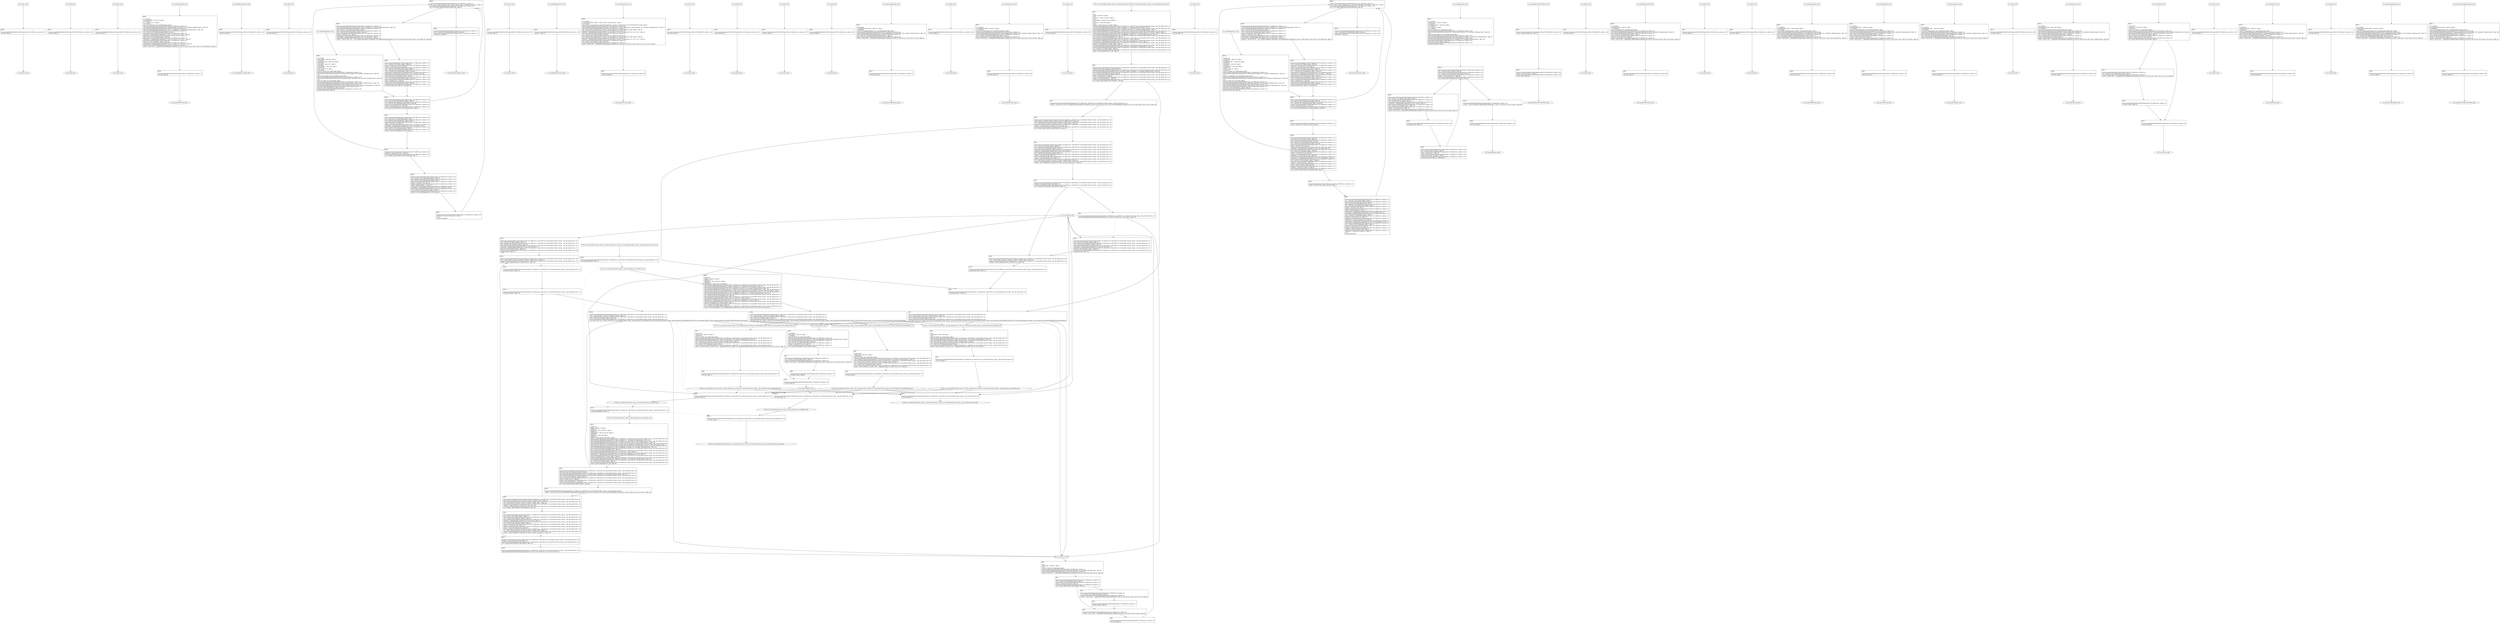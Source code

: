 digraph "icfg graph" {
BBio_ll_good1_end [label="{io_ll_good1_end}"];
BBio_ll_bad6_end [label="{io_ll_bad6_end}"];
BBio_ll_good5_end [label="{io_ll_good5_end}"];
BBio_ll_printWcharLine_end [label="{io_ll_printWcharLine_end}"];
BBio_ll_globalReturnsFalse_end [label="{io_ll_globalReturnsFalse_end}"];
BBio_ll_bad8_end [label="{io_ll_bad8_end}"];
BBio_ll_decodeHexWChars_end [label="{io_ll_decodeHexWChars_end}"];
BBio_ll_good7_end [label="{io_ll_good7_end}"];
BBio_ll_globalReturnsTrue_end [label="{io_ll_globalReturnsTrue_end}"];
BBio_ll_printStructLine_end [label="{io_ll_printStructLine_end}"];
BBio_ll_bad7_end [label="{io_ll_bad7_end}"];
BBio_ll_good6_end [label="{io_ll_good6_end}"];
BBio_ll_bad2_end [label="{io_ll_bad2_end}"];
BBio_ll_bad9_end [label="{io_ll_bad9_end}"];
BBio_ll_printUnsignedLine_end [label="{io_ll_printUnsignedLine_end}"];
BBio_ll_good4_end [label="{io_ll_good4_end}"];
BBio_ll_printSizeTLine_end [label="{io_ll_printSizeTLine_end}"];
BBio_ll_bad5_end [label="{io_ll_bad5_end}"];
BBio_ll_printLine_end [label="{io_ll_printLine_end}"];
BBCWE134_Uncontrolled_Format_String__char_file_fprintf_65b_ll_CWE134_Uncontrolled_Format_String__char_file_fprintf_65b_goodG2BSink_end [label="{CWE134_Uncontrolled_Format_String__char_file_fprintf_65b_ll_CWE134_Uncontrolled_Format_String__char_file_fprintf_65b_goodG2BSink_end}"];
BBCWE134_Uncontrolled_Format_String__char_file_fprintf_65a_ll_CWE134_Uncontrolled_Format_String__char_file_fprintf_65_good_end [label="{CWE134_Uncontrolled_Format_String__char_file_fprintf_65a_ll_CWE134_Uncontrolled_Format_String__char_file_fprintf_65_good_end}"];
BBio_ll_bad4_end [label="{io_ll_bad4_end}"];
BBio_ll_decodeHexChars_end [label="{io_ll_decodeHexChars_end}"];
BBio_ll_printBytesLine_end [label="{io_ll_printBytesLine_end}"];
BBCWE134_Uncontrolled_Format_String__char_file_fprintf_65a_ll_goodB2G_end [label="{CWE134_Uncontrolled_Format_String__char_file_fprintf_65a_ll_goodB2G_end}"];
BBio_ll_globalReturnsTrueOrFalse_end [label="{io_ll_globalReturnsTrueOrFalse_end}"];
BBio_ll_good3_end [label="{io_ll_good3_end}"];
BBio_ll_printHexCharLine_end [label="{io_ll_printHexCharLine_end}"];
BBio_ll_good9_end [label="{io_ll_good9_end}"];
BBCWE134_Uncontrolled_Format_String__char_file_fprintf_65b_ll_CWE134_Uncontrolled_Format_String__char_file_fprintf_65b_badSink_end [label="{CWE134_Uncontrolled_Format_String__char_file_fprintf_65b_ll_CWE134_Uncontrolled_Format_String__char_file_fprintf_65b_badSink_end}"];
BBio_ll_bad3_end [label="{io_ll_bad3_end}"];
BBCWE134_Uncontrolled_Format_String__char_file_fprintf_65a_ll_CWE134_Uncontrolled_Format_String__char_file_fprintf_65_bad_end [label="{CWE134_Uncontrolled_Format_String__char_file_fprintf_65a_ll_CWE134_Uncontrolled_Format_String__char_file_fprintf_65_bad_end}"];
BBio_ll_printDoubleLine_end [label="{io_ll_printDoubleLine_end}"];
BBio_ll_printShortLine_end [label="{io_ll_printShortLine_end}"];
BBio_ll_printLongLine_end [label="{io_ll_printLongLine_end}"];
BBio_ll_bad1_end [label="{io_ll_bad1_end}"];
BBCWE134_Uncontrolled_Format_String__char_file_fprintf_65b_ll_CWE134_Uncontrolled_Format_String__char_file_fprintf_65b_goodB2GSink_end [label="{CWE134_Uncontrolled_Format_String__char_file_fprintf_65b_ll_CWE134_Uncontrolled_Format_String__char_file_fprintf_65b_goodB2GSink_end}"];
BBio_ll_printFloatLine_end [label="{io_ll_printFloatLine_end}"];
BBio_ll_printWLine_end [label="{io_ll_printWLine_end}"];
BBio_ll_good2_end [label="{io_ll_good2_end}"];
BBio_ll_printIntLine_end [label="{io_ll_printIntLine_end}"];
BBio_ll_good8_end [label="{io_ll_good8_end}"];
BBio_ll_printLongLongLine_end [label="{io_ll_printLongLongLine_end}"];
BBio_ll_printHexUnsignedCharLine_end [label="{io_ll_printHexUnsignedCharLine_end}"];
BBCWE134_Uncontrolled_Format_String__char_file_fprintf_65a_ll_goodG2B_end [label="{CWE134_Uncontrolled_Format_String__char_file_fprintf_65a_ll_goodG2B_end}"];
BBio_ll_printSinkLine_end [label="{io_ll_printSinkLine_end}"];
BBio_ll_good1_start [label="{io_ll_good1_start}", shape=record];
io_ll_good1BB69 [label="{BB69:\l\l/home/raoxue/Desktop/MemVerif/workspace/000_079_999/source_code/io.c:187\l
  ret void, !dbg !52\l
}", shape=record];
BBio_ll_bad6_start [label="{io_ll_bad6_start}", shape=record];
io_ll_bad6BB83 [label="{BB83:\l\l/home/raoxue/Desktop/MemVerif/workspace/000_079_999/source_code/io.c:203\l
  ret void, !dbg !52\l
}", shape=record];
BBio_ll_good5_start [label="{io_ll_good5_start}", shape=record];
io_ll_good5BB73 [label="{BB73:\l\l/home/raoxue/Desktop/MemVerif/workspace/000_079_999/source_code/io.c:191\l
  ret void, !dbg !52\l
}", shape=record];
BBio_ll_printWcharLine_start [label="{io_ll_printWcharLine_start}", shape=record];
io_ll_printWcharLineBB28 [label="{BB28:\l\l/:2772038912\l
  %wideChar.addr = alloca i32, align 4\l
/:2772038912\l
  %s = alloca [2 x i32], align 4\l
/:2772038912\l
  store i32 %wideChar, i32* %wideChar.addr, align 4\l
/home/raoxue/Desktop/MemVerif/workspace/000_079_999/source_code/io.c:70\l
  call void @llvm.dbg.declare(metadata i32* %wideChar.addr, metadata !162, metadata !DIExpression()), !dbg !163\l
/home/raoxue/Desktop/MemVerif/workspace/000_079_999/source_code/io.c:74\l
  call void @llvm.dbg.declare(metadata [2 x i32]* %s, metadata !164, metadata !DIExpression()), !dbg !168\l
/home/raoxue/Desktop/MemVerif/workspace/000_079_999/source_code/io.c:75\l
  %0 = load i32, i32* %wideChar.addr, align 4, !dbg !61\l
/home/raoxue/Desktop/MemVerif/workspace/000_079_999/source_code/io.c:75\l
  %arrayidx = getelementptr inbounds [2 x i32], [2 x i32]* %s, i64 0, i64 0, !dbg !62\l
/home/raoxue/Desktop/MemVerif/workspace/000_079_999/source_code/io.c:75\l
  store i32 %0, i32* %arrayidx, align 4, !dbg !63\l
/home/raoxue/Desktop/MemVerif/workspace/000_079_999/source_code/io.c:76\l
  %arrayidx1 = getelementptr inbounds [2 x i32], [2 x i32]* %s, i64 0, i64 1, !dbg !64\l
/home/raoxue/Desktop/MemVerif/workspace/000_079_999/source_code/io.c:76\l
  store i32 0, i32* %arrayidx1, align 4, !dbg !65\l
/home/raoxue/Desktop/MemVerif/workspace/000_079_999/source_code/io.c:77\l
  %arraydecay = getelementptr inbounds [2 x i32], [2 x i32]* %s, i64 0, i64 0, !dbg !66\l
/home/raoxue/Desktop/MemVerif/workspace/000_079_999/source_code/io.c:77\l
  %call = call i32 (i8*, ...) @printf(i8* getelementptr inbounds ([5 x i8], [5 x i8]* @.str.10, i64 0, i64 0), i32* %arraydecay), !dbg !67\l
}", shape=record];
io_ll_printWcharLineBB28 [label="{BB28:\l\l/:2772038912\l
  %wideChar.addr = alloca i32, align 4\l
/:2772038912\l
  %s = alloca [2 x i32], align 4\l
/:2772038912\l
  store i32 %wideChar, i32* %wideChar.addr, align 4\l
/home/raoxue/Desktop/MemVerif/workspace/000_079_999/source_code/io.c:70\l
  call void @llvm.dbg.declare(metadata i32* %wideChar.addr, metadata !162, metadata !DIExpression()), !dbg !163\l
/home/raoxue/Desktop/MemVerif/workspace/000_079_999/source_code/io.c:74\l
  call void @llvm.dbg.declare(metadata [2 x i32]* %s, metadata !164, metadata !DIExpression()), !dbg !168\l
/home/raoxue/Desktop/MemVerif/workspace/000_079_999/source_code/io.c:75\l
  %0 = load i32, i32* %wideChar.addr, align 4, !dbg !61\l
/home/raoxue/Desktop/MemVerif/workspace/000_079_999/source_code/io.c:75\l
  %arrayidx = getelementptr inbounds [2 x i32], [2 x i32]* %s, i64 0, i64 0, !dbg !62\l
/home/raoxue/Desktop/MemVerif/workspace/000_079_999/source_code/io.c:75\l
  store i32 %0, i32* %arrayidx, align 4, !dbg !63\l
/home/raoxue/Desktop/MemVerif/workspace/000_079_999/source_code/io.c:76\l
  %arrayidx1 = getelementptr inbounds [2 x i32], [2 x i32]* %s, i64 0, i64 1, !dbg !64\l
/home/raoxue/Desktop/MemVerif/workspace/000_079_999/source_code/io.c:76\l
  store i32 0, i32* %arrayidx1, align 4, !dbg !65\l
/home/raoxue/Desktop/MemVerif/workspace/000_079_999/source_code/io.c:77\l
  %arraydecay = getelementptr inbounds [2 x i32], [2 x i32]* %s, i64 0, i64 0, !dbg !66\l
/home/raoxue/Desktop/MemVerif/workspace/000_079_999/source_code/io.c:77\l
  %call = call i32 (i8*, ...) @printf(i8* getelementptr inbounds ([5 x i8], [5 x i8]* @.str.10, i64 0, i64 0), i32* %arraydecay), !dbg !67\l
}", shape=record];
io_ll_printWcharLineBB29 [label="{BB29:\l\l/home/raoxue/Desktop/MemVerif/workspace/000_079_999/source_code/io.c:78\l
  ret void, !dbg !68\l
}", shape=record];
BBio_ll_globalReturnsFalse_start [label="{io_ll_globalReturnsFalse_start}", shape=record];
io_ll_globalReturnsFalseBB66 [label="{BB66:\l\l/home/raoxue/Desktop/MemVerif/workspace/000_079_999/source_code/io.c:163\l
  ret i32 0, !dbg !52\l
}", shape=record];
BBio_ll_bad8_start [label="{io_ll_bad8_start}", shape=record];
io_ll_bad8BB85 [label="{BB85:\l\l/home/raoxue/Desktop/MemVerif/workspace/000_079_999/source_code/io.c:205\l
  ret void, !dbg !52\l
}", shape=record];
BBio_ll_decodeHexWChars_start [label="{io_ll_decodeHexWChars_start}", shape=record];
io_ll_decodeHexWCharsBB55 [label="{BB55:\l\l/:110479944\l
  %bytes.addr = alloca i8*, align 8\l
/:110479944\l
  %numBytes.addr = alloca i64, align 8\l
/:110479944\l
  %hex.addr = alloca i32*, align 8\l
/:110479944\l
  %numWritten = alloca i64, align 8\l
/:110479944\l
  %byte = alloca i32, align 4\l
/:110479944\l
  store i8* %bytes, i8** %bytes.addr, align 8\l
/home/raoxue/Desktop/MemVerif/workspace/000_079_999/source_code/io.c:135\l
  call void @llvm.dbg.declare(metadata i8** %bytes.addr, metadata !290, metadata !DIExpression()), !dbg !291\l
/:135\l
  store i64 %numBytes, i64* %numBytes.addr, align 8\l
/home/raoxue/Desktop/MemVerif/workspace/000_079_999/source_code/io.c:135\l
  call void @llvm.dbg.declare(metadata i64* %numBytes.addr, metadata !292, metadata !DIExpression()), !dbg !293\l
/:135\l
  store i32* %hex, i32** %hex.addr, align 8\l
/home/raoxue/Desktop/MemVerif/workspace/000_079_999/source_code/io.c:135\l
  call void @llvm.dbg.declare(metadata i32** %hex.addr, metadata !294, metadata !DIExpression()), !dbg !295\l
/home/raoxue/Desktop/MemVerif/workspace/000_079_999/source_code/io.c:137\l
  call void @llvm.dbg.declare(metadata i64* %numWritten, metadata !296, metadata !DIExpression()), !dbg !297\l
/home/raoxue/Desktop/MemVerif/workspace/000_079_999/source_code/io.c:137\l
  store i64 0, i64* %numWritten, align 8, !dbg !65\l
/home/raoxue/Desktop/MemVerif/workspace/000_079_999/source_code/io.c:143\l
  br label %while.cond, !dbg !66\l
}", shape=record];
io_ll_decodeHexWCharsBB56 [label="{BB56:\l\l/home/raoxue/Desktop/MemVerif/workspace/000_079_999/source_code/io.c:143\l
  %0 = load i64, i64* %numWritten, align 8, !dbg !67\l
/home/raoxue/Desktop/MemVerif/workspace/000_079_999/source_code/io.c:143\l
  %1 = load i64, i64* %numBytes.addr, align 8, !dbg !68\l
/home/raoxue/Desktop/MemVerif/workspace/000_079_999/source_code/io.c:143\l
  %cmp = icmp ult i64 %0, %1, !dbg !69\l
/home/raoxue/Desktop/MemVerif/workspace/000_079_999/source_code/io.c:143\l
  br i1 %cmp, label %land.lhs.true, label %land.end, !dbg !70\l
}", shape=record];
io_ll_decodeHexWCharsBB57 [label="{BB57:\l\l/home/raoxue/Desktop/MemVerif/workspace/000_079_999/source_code/io.c:143\l
  %2 = load i32*, i32** %hex.addr, align 8, !dbg !71\l
/home/raoxue/Desktop/MemVerif/workspace/000_079_999/source_code/io.c:143\l
  %3 = load i64, i64* %numWritten, align 8, !dbg !72\l
/home/raoxue/Desktop/MemVerif/workspace/000_079_999/source_code/io.c:143\l
  %mul = mul i64 2, %3, !dbg !73\l
/home/raoxue/Desktop/MemVerif/workspace/000_079_999/source_code/io.c:143\l
  %arrayidx = getelementptr inbounds i32, i32* %2, i64 %mul, !dbg !71\l
/home/raoxue/Desktop/MemVerif/workspace/000_079_999/source_code/io.c:143\l
  %4 = load i32, i32* %arrayidx, align 4, !dbg !71\l
/home/raoxue/Desktop/MemVerif/workspace/000_079_999/source_code/io.c:143\l
  %call = call i32 @iswxdigit(i32 %4) #5, !dbg !74\l
}", shape=record];
io_ll_decodeHexWCharsBB57 [label="{BB57:\l\l/home/raoxue/Desktop/MemVerif/workspace/000_079_999/source_code/io.c:143\l
  %2 = load i32*, i32** %hex.addr, align 8, !dbg !71\l
/home/raoxue/Desktop/MemVerif/workspace/000_079_999/source_code/io.c:143\l
  %3 = load i64, i64* %numWritten, align 8, !dbg !72\l
/home/raoxue/Desktop/MemVerif/workspace/000_079_999/source_code/io.c:143\l
  %mul = mul i64 2, %3, !dbg !73\l
/home/raoxue/Desktop/MemVerif/workspace/000_079_999/source_code/io.c:143\l
  %arrayidx = getelementptr inbounds i32, i32* %2, i64 %mul, !dbg !71\l
/home/raoxue/Desktop/MemVerif/workspace/000_079_999/source_code/io.c:143\l
  %4 = load i32, i32* %arrayidx, align 4, !dbg !71\l
/home/raoxue/Desktop/MemVerif/workspace/000_079_999/source_code/io.c:143\l
  %call = call i32 @iswxdigit(i32 %4) #5, !dbg !74\l
}", shape=record];
io_ll_decodeHexWCharsBB59 [label="{BB59:\l\l/home/raoxue/Desktop/MemVerif/workspace/000_079_999/source_code/io.c:143\l
  %tobool = icmp ne i32 %call, 0, !dbg !74\l
/home/raoxue/Desktop/MemVerif/workspace/000_079_999/source_code/io.c:143\l
  br i1 %tobool, label %land.rhs, label %land.end, !dbg !75\l
}", shape=record];
io_ll_decodeHexWCharsBB60 [label="{BB60:\l\l/home/raoxue/Desktop/MemVerif/workspace/000_079_999/source_code/io.c:143\l
  %5 = load i32*, i32** %hex.addr, align 8, !dbg !76\l
/home/raoxue/Desktop/MemVerif/workspace/000_079_999/source_code/io.c:143\l
  %6 = load i64, i64* %numWritten, align 8, !dbg !77\l
/home/raoxue/Desktop/MemVerif/workspace/000_079_999/source_code/io.c:143\l
  %mul1 = mul i64 2, %6, !dbg !78\l
/home/raoxue/Desktop/MemVerif/workspace/000_079_999/source_code/io.c:143\l
  %add = add i64 %mul1, 1, !dbg !79\l
/home/raoxue/Desktop/MemVerif/workspace/000_079_999/source_code/io.c:143\l
  %arrayidx2 = getelementptr inbounds i32, i32* %5, i64 %add, !dbg !76\l
/home/raoxue/Desktop/MemVerif/workspace/000_079_999/source_code/io.c:143\l
  %7 = load i32, i32* %arrayidx2, align 4, !dbg !76\l
/home/raoxue/Desktop/MemVerif/workspace/000_079_999/source_code/io.c:143\l
  %call3 = call i32 @iswxdigit(i32 %7) #5, !dbg !80\l
}", shape=record];
io_ll_decodeHexWCharsBB60 [label="{BB60:\l\l/home/raoxue/Desktop/MemVerif/workspace/000_079_999/source_code/io.c:143\l
  %5 = load i32*, i32** %hex.addr, align 8, !dbg !76\l
/home/raoxue/Desktop/MemVerif/workspace/000_079_999/source_code/io.c:143\l
  %6 = load i64, i64* %numWritten, align 8, !dbg !77\l
/home/raoxue/Desktop/MemVerif/workspace/000_079_999/source_code/io.c:143\l
  %mul1 = mul i64 2, %6, !dbg !78\l
/home/raoxue/Desktop/MemVerif/workspace/000_079_999/source_code/io.c:143\l
  %add = add i64 %mul1, 1, !dbg !79\l
/home/raoxue/Desktop/MemVerif/workspace/000_079_999/source_code/io.c:143\l
  %arrayidx2 = getelementptr inbounds i32, i32* %5, i64 %add, !dbg !76\l
/home/raoxue/Desktop/MemVerif/workspace/000_079_999/source_code/io.c:143\l
  %7 = load i32, i32* %arrayidx2, align 4, !dbg !76\l
/home/raoxue/Desktop/MemVerif/workspace/000_079_999/source_code/io.c:143\l
  %call3 = call i32 @iswxdigit(i32 %7) #5, !dbg !80\l
}", shape=record];
io_ll_decodeHexWCharsBB61 [label="{BB61:\l\l/home/raoxue/Desktop/MemVerif/workspace/000_079_999/source_code/io.c:143\l
  %tobool4 = icmp ne i32 %call3, 0, !dbg !75\l
/:143\l
  br label %land.end\l
}", shape=record];
io_ll_decodeHexWCharsBB58 [label="{BB58:\l\l/home/raoxue/Desktop/MemVerif/workspace/000_079_999/source_code/io.c:0\l
  %8 = phi i1 [ false, %land.lhs.true ], [ false, %while.cond ], [ %tobool4, %land.rhs ], !dbg !81\l
/home/raoxue/Desktop/MemVerif/workspace/000_079_999/source_code/io.c:143\l
  br i1 %8, label %while.body, label %while.end, !dbg !66\l
}", shape=record];
io_ll_decodeHexWCharsBB62 [label="{BB62:\l\l/home/raoxue/Desktop/MemVerif/workspace/000_079_999/source_code/io.c:145\l
  call void @llvm.dbg.declare(metadata i32* %byte, metadata !314, metadata !DIExpression()), !dbg !316\l
/home/raoxue/Desktop/MemVerif/workspace/000_079_999/source_code/io.c:146\l
  %9 = load i32*, i32** %hex.addr, align 8, !dbg !85\l
/home/raoxue/Desktop/MemVerif/workspace/000_079_999/source_code/io.c:146\l
  %10 = load i64, i64* %numWritten, align 8, !dbg !86\l
/home/raoxue/Desktop/MemVerif/workspace/000_079_999/source_code/io.c:146\l
  %mul5 = mul i64 2, %10, !dbg !87\l
/home/raoxue/Desktop/MemVerif/workspace/000_079_999/source_code/io.c:146\l
  %arrayidx6 = getelementptr inbounds i32, i32* %9, i64 %mul5, !dbg !85\l
/home/raoxue/Desktop/MemVerif/workspace/000_079_999/source_code/io.c:146\l
  %call7 = call i32 (i32*, i32*, ...) @__isoc99_swscanf(i32* %arrayidx6, i32* getelementptr inbounds ([5 x i32], [5 x i32]* @.str.16, i64 0, i64 0), i32* %byte) #5, !dbg !88\l
}", shape=record];
io_ll_decodeHexWCharsBB62 [label="{BB62:\l\l/home/raoxue/Desktop/MemVerif/workspace/000_079_999/source_code/io.c:145\l
  call void @llvm.dbg.declare(metadata i32* %byte, metadata !314, metadata !DIExpression()), !dbg !316\l
/home/raoxue/Desktop/MemVerif/workspace/000_079_999/source_code/io.c:146\l
  %9 = load i32*, i32** %hex.addr, align 8, !dbg !85\l
/home/raoxue/Desktop/MemVerif/workspace/000_079_999/source_code/io.c:146\l
  %10 = load i64, i64* %numWritten, align 8, !dbg !86\l
/home/raoxue/Desktop/MemVerif/workspace/000_079_999/source_code/io.c:146\l
  %mul5 = mul i64 2, %10, !dbg !87\l
/home/raoxue/Desktop/MemVerif/workspace/000_079_999/source_code/io.c:146\l
  %arrayidx6 = getelementptr inbounds i32, i32* %9, i64 %mul5, !dbg !85\l
/home/raoxue/Desktop/MemVerif/workspace/000_079_999/source_code/io.c:146\l
  %call7 = call i32 (i32*, i32*, ...) @__isoc99_swscanf(i32* %arrayidx6, i32* getelementptr inbounds ([5 x i32], [5 x i32]* @.str.16, i64 0, i64 0), i32* %byte) #5, !dbg !88\l
}", shape=record];
io_ll_decodeHexWCharsBB64 [label="{BB64:\l\l/home/raoxue/Desktop/MemVerif/workspace/000_079_999/source_code/io.c:147\l
  %11 = load i32, i32* %byte, align 4, !dbg !89\l
/home/raoxue/Desktop/MemVerif/workspace/000_079_999/source_code/io.c:147\l
  %conv = trunc i32 %11 to i8, !dbg !90\l
/home/raoxue/Desktop/MemVerif/workspace/000_079_999/source_code/io.c:147\l
  %12 = load i8*, i8** %bytes.addr, align 8, !dbg !91\l
/home/raoxue/Desktop/MemVerif/workspace/000_079_999/source_code/io.c:147\l
  %13 = load i64, i64* %numWritten, align 8, !dbg !92\l
/home/raoxue/Desktop/MemVerif/workspace/000_079_999/source_code/io.c:147\l
  %arrayidx8 = getelementptr inbounds i8, i8* %12, i64 %13, !dbg !91\l
/home/raoxue/Desktop/MemVerif/workspace/000_079_999/source_code/io.c:147\l
  store i8 %conv, i8* %arrayidx8, align 1, !dbg !93\l
/home/raoxue/Desktop/MemVerif/workspace/000_079_999/source_code/io.c:148\l
  %14 = load i64, i64* %numWritten, align 8, !dbg !94\l
/home/raoxue/Desktop/MemVerif/workspace/000_079_999/source_code/io.c:148\l
  %inc = add i64 %14, 1, !dbg !94\l
/home/raoxue/Desktop/MemVerif/workspace/000_079_999/source_code/io.c:148\l
  store i64 %inc, i64* %numWritten, align 8, !dbg !94\l
/home/raoxue/Desktop/MemVerif/workspace/000_079_999/source_code/io.c:143\l
  br label %while.cond, !dbg !66, !llvm.loop !95\l
}", shape=record];
io_ll_decodeHexWCharsBB63 [label="{BB63:\l\l/home/raoxue/Desktop/MemVerif/workspace/000_079_999/source_code/io.c:151\l
  %15 = load i64, i64* %numWritten, align 8, !dbg !98\l
/home/raoxue/Desktop/MemVerif/workspace/000_079_999/source_code/io.c:151\l
  ret i64 %15, !dbg !99\l
}", shape=record];
BBio_ll_good7_start [label="{io_ll_good7_start}", shape=record];
io_ll_good7BB75 [label="{BB75:\l\l/home/raoxue/Desktop/MemVerif/workspace/000_079_999/source_code/io.c:193\l
  ret void, !dbg !52\l
}", shape=record];
BBio_ll_globalReturnsTrue_start [label="{io_ll_globalReturnsTrue_start}", shape=record];
io_ll_globalReturnsTrueBB65 [label="{BB65:\l\l/home/raoxue/Desktop/MemVerif/workspace/000_079_999/source_code/io.c:158\l
  ret i32 1, !dbg !52\l
}", shape=record];
BBio_ll_printStructLine_start [label="{io_ll_printStructLine_start}", shape=record];
io_ll_printStructLineBB36 [label="{BB36:\l\l/:2772038912\l
  %structTwoIntsStruct.addr = alloca %struct._twoIntsStruct*, align 8\l
/:2772038912\l
  store %struct._twoIntsStruct* %structTwoIntsStruct, %struct._twoIntsStruct** %structTwoIntsStruct.addr, align 8\l
/home/raoxue/Desktop/MemVerif/workspace/000_079_999/source_code/io.c:95\l
  call void @llvm.dbg.declare(metadata %struct._twoIntsStruct** %structTwoIntsStruct.addr, metadata !212, metadata !DIExpression()), !dbg !213\l
/home/raoxue/Desktop/MemVerif/workspace/000_079_999/source_code/io.c:97\l
  %0 = load %struct._twoIntsStruct*, %struct._twoIntsStruct** %structTwoIntsStruct.addr, align 8, !dbg !61\l
/home/raoxue/Desktop/MemVerif/workspace/000_079_999/source_code/io.c:97\l
  %intOne = getelementptr inbounds %struct._twoIntsStruct, %struct._twoIntsStruct* %0, i32 0, i32 0, !dbg !62\l
/home/raoxue/Desktop/MemVerif/workspace/000_079_999/source_code/io.c:97\l
  %1 = load i32, i32* %intOne, align 4, !dbg !62\l
/home/raoxue/Desktop/MemVerif/workspace/000_079_999/source_code/io.c:97\l
  %2 = load %struct._twoIntsStruct*, %struct._twoIntsStruct** %structTwoIntsStruct.addr, align 8, !dbg !63\l
/home/raoxue/Desktop/MemVerif/workspace/000_079_999/source_code/io.c:97\l
  %intTwo = getelementptr inbounds %struct._twoIntsStruct, %struct._twoIntsStruct* %2, i32 0, i32 1, !dbg !64\l
/home/raoxue/Desktop/MemVerif/workspace/000_079_999/source_code/io.c:97\l
  %3 = load i32, i32* %intTwo, align 4, !dbg !64\l
/home/raoxue/Desktop/MemVerif/workspace/000_079_999/source_code/io.c:97\l
  %call = call i32 (i8*, ...) @printf(i8* getelementptr inbounds ([10 x i8], [10 x i8]* @.str.13, i64 0, i64 0), i32 %1, i32 %3), !dbg !65\l
}", shape=record];
io_ll_printStructLineBB36 [label="{BB36:\l\l/:2772038912\l
  %structTwoIntsStruct.addr = alloca %struct._twoIntsStruct*, align 8\l
/:2772038912\l
  store %struct._twoIntsStruct* %structTwoIntsStruct, %struct._twoIntsStruct** %structTwoIntsStruct.addr, align 8\l
/home/raoxue/Desktop/MemVerif/workspace/000_079_999/source_code/io.c:95\l
  call void @llvm.dbg.declare(metadata %struct._twoIntsStruct** %structTwoIntsStruct.addr, metadata !212, metadata !DIExpression()), !dbg !213\l
/home/raoxue/Desktop/MemVerif/workspace/000_079_999/source_code/io.c:97\l
  %0 = load %struct._twoIntsStruct*, %struct._twoIntsStruct** %structTwoIntsStruct.addr, align 8, !dbg !61\l
/home/raoxue/Desktop/MemVerif/workspace/000_079_999/source_code/io.c:97\l
  %intOne = getelementptr inbounds %struct._twoIntsStruct, %struct._twoIntsStruct* %0, i32 0, i32 0, !dbg !62\l
/home/raoxue/Desktop/MemVerif/workspace/000_079_999/source_code/io.c:97\l
  %1 = load i32, i32* %intOne, align 4, !dbg !62\l
/home/raoxue/Desktop/MemVerif/workspace/000_079_999/source_code/io.c:97\l
  %2 = load %struct._twoIntsStruct*, %struct._twoIntsStruct** %structTwoIntsStruct.addr, align 8, !dbg !63\l
/home/raoxue/Desktop/MemVerif/workspace/000_079_999/source_code/io.c:97\l
  %intTwo = getelementptr inbounds %struct._twoIntsStruct, %struct._twoIntsStruct* %2, i32 0, i32 1, !dbg !64\l
/home/raoxue/Desktop/MemVerif/workspace/000_079_999/source_code/io.c:97\l
  %3 = load i32, i32* %intTwo, align 4, !dbg !64\l
/home/raoxue/Desktop/MemVerif/workspace/000_079_999/source_code/io.c:97\l
  %call = call i32 (i8*, ...) @printf(i8* getelementptr inbounds ([10 x i8], [10 x i8]* @.str.13, i64 0, i64 0), i32 %1, i32 %3), !dbg !65\l
}", shape=record];
io_ll_printStructLineBB37 [label="{BB37:\l\l/home/raoxue/Desktop/MemVerif/workspace/000_079_999/source_code/io.c:98\l
  ret void, !dbg !66\l
}", shape=record];
BBio_ll_bad7_start [label="{io_ll_bad7_start}", shape=record];
io_ll_bad7BB84 [label="{BB84:\l\l/home/raoxue/Desktop/MemVerif/workspace/000_079_999/source_code/io.c:204\l
  ret void, !dbg !52\l
}", shape=record];
BBio_ll_good6_start [label="{io_ll_good6_start}", shape=record];
io_ll_good6BB74 [label="{BB74:\l\l/home/raoxue/Desktop/MemVerif/workspace/000_079_999/source_code/io.c:192\l
  ret void, !dbg !52\l
}", shape=record];
BBio_ll_bad2_start [label="{io_ll_bad2_start}", shape=record];
io_ll_bad2BB79 [label="{BB79:\l\l/home/raoxue/Desktop/MemVerif/workspace/000_079_999/source_code/io.c:199\l
  ret void, !dbg !52\l
}", shape=record];
BBio_ll_bad9_start [label="{io_ll_bad9_start}", shape=record];
io_ll_bad9BB86 [label="{BB86:\l\l/home/raoxue/Desktop/MemVerif/workspace/000_079_999/source_code/io.c:206\l
  ret void, !dbg !52\l
}", shape=record];
BBio_ll_printUnsignedLine_start [label="{io_ll_printUnsignedLine_start}", shape=record];
io_ll_printUnsignedLineBB30 [label="{BB30:\l\l/:110640984\l
  %unsignedNumber.addr = alloca i32, align 4\l
/:110640984\l
  store i32 %unsignedNumber, i32* %unsignedNumber.addr, align 4\l
/home/raoxue/Desktop/MemVerif/workspace/000_079_999/source_code/io.c:80\l
  call void @llvm.dbg.declare(metadata i32* %unsignedNumber.addr, metadata !180, metadata !DIExpression()), !dbg !181\l
/home/raoxue/Desktop/MemVerif/workspace/000_079_999/source_code/io.c:82\l
  %0 = load i32, i32* %unsignedNumber.addr, align 4, !dbg !54\l
/home/raoxue/Desktop/MemVerif/workspace/000_079_999/source_code/io.c:82\l
  %call = call i32 (i8*, ...) @printf(i8* getelementptr inbounds ([4 x i8], [4 x i8]* @.str.11, i64 0, i64 0), i32 %0), !dbg !55\l
}", shape=record];
io_ll_printUnsignedLineBB30 [label="{BB30:\l\l/:110640984\l
  %unsignedNumber.addr = alloca i32, align 4\l
/:110640984\l
  store i32 %unsignedNumber, i32* %unsignedNumber.addr, align 4\l
/home/raoxue/Desktop/MemVerif/workspace/000_079_999/source_code/io.c:80\l
  call void @llvm.dbg.declare(metadata i32* %unsignedNumber.addr, metadata !180, metadata !DIExpression()), !dbg !181\l
/home/raoxue/Desktop/MemVerif/workspace/000_079_999/source_code/io.c:82\l
  %0 = load i32, i32* %unsignedNumber.addr, align 4, !dbg !54\l
/home/raoxue/Desktop/MemVerif/workspace/000_079_999/source_code/io.c:82\l
  %call = call i32 (i8*, ...) @printf(i8* getelementptr inbounds ([4 x i8], [4 x i8]* @.str.11, i64 0, i64 0), i32 %0), !dbg !55\l
}", shape=record];
io_ll_printUnsignedLineBB31 [label="{BB31:\l\l/home/raoxue/Desktop/MemVerif/workspace/000_079_999/source_code/io.c:83\l
  ret void, !dbg !56\l
}", shape=record];
BBio_ll_good4_start [label="{io_ll_good4_start}", shape=record];
io_ll_good4BB72 [label="{BB72:\l\l/home/raoxue/Desktop/MemVerif/workspace/000_079_999/source_code/io.c:190\l
  ret void, !dbg !52\l
}", shape=record];
BBio_ll_printSizeTLine_start [label="{io_ll_printSizeTLine_start}", shape=record];
io_ll_printSizeTLineBB24 [label="{BB24:\l\l/:2772038912\l
  %sizeTNumber.addr = alloca i64, align 8\l
/:2772038912\l
  store i64 %sizeTNumber, i64* %sizeTNumber.addr, align 8\l
/home/raoxue/Desktop/MemVerif/workspace/000_079_999/source_code/io.c:60\l
  call void @llvm.dbg.declare(metadata i64* %sizeTNumber.addr, metadata !146, metadata !DIExpression()), !dbg !147\l
/home/raoxue/Desktop/MemVerif/workspace/000_079_999/source_code/io.c:62\l
  %0 = load i64, i64* %sizeTNumber.addr, align 8, !dbg !57\l
/home/raoxue/Desktop/MemVerif/workspace/000_079_999/source_code/io.c:62\l
  %call = call i32 (i8*, ...) @printf(i8* getelementptr inbounds ([5 x i8], [5 x i8]* @.str.8, i64 0, i64 0), i64 %0), !dbg !58\l
}", shape=record];
io_ll_printSizeTLineBB24 [label="{BB24:\l\l/:2772038912\l
  %sizeTNumber.addr = alloca i64, align 8\l
/:2772038912\l
  store i64 %sizeTNumber, i64* %sizeTNumber.addr, align 8\l
/home/raoxue/Desktop/MemVerif/workspace/000_079_999/source_code/io.c:60\l
  call void @llvm.dbg.declare(metadata i64* %sizeTNumber.addr, metadata !146, metadata !DIExpression()), !dbg !147\l
/home/raoxue/Desktop/MemVerif/workspace/000_079_999/source_code/io.c:62\l
  %0 = load i64, i64* %sizeTNumber.addr, align 8, !dbg !57\l
/home/raoxue/Desktop/MemVerif/workspace/000_079_999/source_code/io.c:62\l
  %call = call i32 (i8*, ...) @printf(i8* getelementptr inbounds ([5 x i8], [5 x i8]* @.str.8, i64 0, i64 0), i64 %0), !dbg !58\l
}", shape=record];
io_ll_printSizeTLineBB25 [label="{BB25:\l\l/home/raoxue/Desktop/MemVerif/workspace/000_079_999/source_code/io.c:63\l
  ret void, !dbg !59\l
}", shape=record];
BBio_ll_bad5_start [label="{io_ll_bad5_start}", shape=record];
io_ll_bad5BB82 [label="{BB82:\l\l/home/raoxue/Desktop/MemVerif/workspace/000_079_999/source_code/io.c:202\l
  ret void, !dbg !52\l
}", shape=record];
BBio_ll_printLine_start [label="{io_ll_printLine_start}", shape=record];
io_ll_printLineBB0 [label="{BB0:\l\l/:415\l
  %line.addr = alloca i8*, align 8\l
/:415\l
  store i8* %line, i8** %line.addr, align 8\l
/home/raoxue/Desktop/MemVerif/workspace/000_079_999/source_code/io.c:11\l
  call void @llvm.dbg.declare(metadata i8** %line.addr, metadata !52, metadata !DIExpression()), !dbg !53\l
/home/raoxue/Desktop/MemVerif/workspace/000_079_999/source_code/io.c:13\l
  %call = call i32 (i8*, ...) @printf(i8* getelementptr inbounds ([9 x i8], [9 x i8]* @.str, i64 0, i64 0)), !dbg !54\l
}", shape=record];
io_ll_printLineBB0 [label="{BB0:\l\l/:415\l
  %line.addr = alloca i8*, align 8\l
/:415\l
  store i8* %line, i8** %line.addr, align 8\l
/home/raoxue/Desktop/MemVerif/workspace/000_079_999/source_code/io.c:11\l
  call void @llvm.dbg.declare(metadata i8** %line.addr, metadata !52, metadata !DIExpression()), !dbg !53\l
/home/raoxue/Desktop/MemVerif/workspace/000_079_999/source_code/io.c:13\l
  %call = call i32 (i8*, ...) @printf(i8* getelementptr inbounds ([9 x i8], [9 x i8]* @.str, i64 0, i64 0)), !dbg !54\l
}", shape=record];
io_ll_printLineBB1 [label="{BB1:\l\l/home/raoxue/Desktop/MemVerif/workspace/000_079_999/source_code/io.c:14\l
  %0 = load i8*, i8** %line.addr, align 8, !dbg !55\l
/home/raoxue/Desktop/MemVerif/workspace/000_079_999/source_code/io.c:14\l
  %cmp = icmp ne i8* %0, null, !dbg !57\l
/home/raoxue/Desktop/MemVerif/workspace/000_079_999/source_code/io.c:14\l
  br i1 %cmp, label %if.then, label %if.end, !dbg !58\l
}", shape=record];
io_ll_printLineBB2 [label="{BB2:\l\l/home/raoxue/Desktop/MemVerif/workspace/000_079_999/source_code/io.c:16\l
  %1 = load i8*, i8** %line.addr, align 8, !dbg !59\l
/home/raoxue/Desktop/MemVerif/workspace/000_079_999/source_code/io.c:16\l
  %call1 = call i32 (i8*, ...) @printf(i8* getelementptr inbounds ([4 x i8], [4 x i8]* @.str.1, i64 0, i64 0), i8* %1), !dbg !61\l
}", shape=record];
io_ll_printLineBB2 [label="{BB2:\l\l/home/raoxue/Desktop/MemVerif/workspace/000_079_999/source_code/io.c:16\l
  %1 = load i8*, i8** %line.addr, align 8, !dbg !59\l
/home/raoxue/Desktop/MemVerif/workspace/000_079_999/source_code/io.c:16\l
  %call1 = call i32 (i8*, ...) @printf(i8* getelementptr inbounds ([4 x i8], [4 x i8]* @.str.1, i64 0, i64 0), i8* %1), !dbg !61\l
}", shape=record];
io_ll_printLineBB4 [label="{BB4:\l\l/home/raoxue/Desktop/MemVerif/workspace/000_079_999/source_code/io.c:17\l
  br label %if.end, !dbg !62\l
}", shape=record];
io_ll_printLineBB3 [label="{BB3:\l\l/home/raoxue/Desktop/MemVerif/workspace/000_079_999/source_code/io.c:18\l
  %call2 = call i32 (i8*, ...) @printf(i8* getelementptr inbounds ([9 x i8], [9 x i8]* @.str.2, i64 0, i64 0)), !dbg !63\l
}", shape=record];
io_ll_printLineBB3 [label="{BB3:\l\l/home/raoxue/Desktop/MemVerif/workspace/000_079_999/source_code/io.c:18\l
  %call2 = call i32 (i8*, ...) @printf(i8* getelementptr inbounds ([9 x i8], [9 x i8]* @.str.2, i64 0, i64 0)), !dbg !63\l
}", shape=record];
io_ll_printLineBB5 [label="{BB5:\l\l/home/raoxue/Desktop/MemVerif/workspace/000_079_999/source_code/io.c:19\l
  ret void, !dbg !64\l
}", shape=record];
BBCWE134_Uncontrolled_Format_String__char_file_fprintf_65b_ll_CWE134_Uncontrolled_Format_String__char_file_fprintf_65b_goodG2BSink_start [label="{CWE134_Uncontrolled_Format_String__char_file_fprintf_65b_ll_CWE134_Uncontrolled_Format_String__char_file_fprintf_65b_goodG2BSink_start}", shape=record];
CWE134_Uncontrolled_Format_String__char_file_fprintf_65b_ll_CWE134_Uncontrolled_Format_String__char_file_fprintf_65b_goodG2BSinkBB2 [label="{BB2:\l\l/:2906109352\l
  %data.addr = alloca i8*, align 8\l
/:2906109352\l
  store i8* %data, i8** %data.addr, align 8\l
/home/raoxue/Desktop/MemVerif/workspace/000_079_999/source_code/CWE134_Uncontrolled_Format_String__char_file_fprintf_65b.c:43\l
  call void @llvm.dbg.declare(metadata i8** %data.addr, metadata !19, metadata !DIExpression()), !dbg !20\l
/home/raoxue/Desktop/MemVerif/workspace/000_079_999/source_code/CWE134_Uncontrolled_Format_String__char_file_fprintf_65b.c:46\l
  %0 = load %struct._IO_FILE*, %struct._IO_FILE** @stdout, align 8, !dbg !14\l
/home/raoxue/Desktop/MemVerif/workspace/000_079_999/source_code/CWE134_Uncontrolled_Format_String__char_file_fprintf_65b.c:46\l
  %1 = load i8*, i8** %data.addr, align 8, !dbg !15\l
/home/raoxue/Desktop/MemVerif/workspace/000_079_999/source_code/CWE134_Uncontrolled_Format_String__char_file_fprintf_65b.c:46\l
  %call = call i32 (%struct._IO_FILE*, i8*, ...) @fprintf(%struct._IO_FILE* %0, i8* %1), !dbg !16\l
}", shape=record];
CWE134_Uncontrolled_Format_String__char_file_fprintf_65b_ll_CWE134_Uncontrolled_Format_String__char_file_fprintf_65b_goodG2BSinkBB2 [label="{BB2:\l\l/:2906109352\l
  %data.addr = alloca i8*, align 8\l
/:2906109352\l
  store i8* %data, i8** %data.addr, align 8\l
/home/raoxue/Desktop/MemVerif/workspace/000_079_999/source_code/CWE134_Uncontrolled_Format_String__char_file_fprintf_65b.c:43\l
  call void @llvm.dbg.declare(metadata i8** %data.addr, metadata !19, metadata !DIExpression()), !dbg !20\l
/home/raoxue/Desktop/MemVerif/workspace/000_079_999/source_code/CWE134_Uncontrolled_Format_String__char_file_fprintf_65b.c:46\l
  %0 = load %struct._IO_FILE*, %struct._IO_FILE** @stdout, align 8, !dbg !14\l
/home/raoxue/Desktop/MemVerif/workspace/000_079_999/source_code/CWE134_Uncontrolled_Format_String__char_file_fprintf_65b.c:46\l
  %1 = load i8*, i8** %data.addr, align 8, !dbg !15\l
/home/raoxue/Desktop/MemVerif/workspace/000_079_999/source_code/CWE134_Uncontrolled_Format_String__char_file_fprintf_65b.c:46\l
  %call = call i32 (%struct._IO_FILE*, i8*, ...) @fprintf(%struct._IO_FILE* %0, i8* %1), !dbg !16\l
}", shape=record];
CWE134_Uncontrolled_Format_String__char_file_fprintf_65b_ll_CWE134_Uncontrolled_Format_String__char_file_fprintf_65b_goodG2BSinkBB3 [label="{BB3:\l\l/home/raoxue/Desktop/MemVerif/workspace/000_079_999/source_code/CWE134_Uncontrolled_Format_String__char_file_fprintf_65b.c:47\l
  ret void, !dbg !17\l
}", shape=record];
BBCWE134_Uncontrolled_Format_String__char_file_fprintf_65a_ll_CWE134_Uncontrolled_Format_String__char_file_fprintf_65_good_start [label="{CWE134_Uncontrolled_Format_String__char_file_fprintf_65a_ll_CWE134_Uncontrolled_Format_String__char_file_fprintf_65_good_start}", shape=record];
CWE134_Uncontrolled_Format_String__char_file_fprintf_65a_ll_CWE134_Uncontrolled_Format_String__char_file_fprintf_65_goodBB29 [label="{BB29:\l\l/home/raoxue/Desktop/MemVerif/workspace/000_079_999/source_code/CWE134_Uncontrolled_Format_String__char_file_fprintf_65a.c:118\l
  call void @goodG2B(), !dbg !13\l
}", shape=record];
CWE134_Uncontrolled_Format_String__char_file_fprintf_65a_ll_CWE134_Uncontrolled_Format_String__char_file_fprintf_65_goodBB29 [label="{BB29:\l\l/home/raoxue/Desktop/MemVerif/workspace/000_079_999/source_code/CWE134_Uncontrolled_Format_String__char_file_fprintf_65a.c:118\l
  call void @goodG2B(), !dbg !13\l
}", shape=record];
CWE134_Uncontrolled_Format_String__char_file_fprintf_65a_ll_CWE134_Uncontrolled_Format_String__char_file_fprintf_65_goodBB30 [label="{BB30:\l\l/home/raoxue/Desktop/MemVerif/workspace/000_079_999/source_code/CWE134_Uncontrolled_Format_String__char_file_fprintf_65a.c:119\l
  call void @goodB2G(), !dbg !14\l
}", shape=record];
CWE134_Uncontrolled_Format_String__char_file_fprintf_65a_ll_CWE134_Uncontrolled_Format_String__char_file_fprintf_65_goodBB30 [label="{BB30:\l\l/home/raoxue/Desktop/MemVerif/workspace/000_079_999/source_code/CWE134_Uncontrolled_Format_String__char_file_fprintf_65a.c:119\l
  call void @goodB2G(), !dbg !14\l
}", shape=record];
CWE134_Uncontrolled_Format_String__char_file_fprintf_65a_ll_CWE134_Uncontrolled_Format_String__char_file_fprintf_65_goodBB31 [label="{BB31:\l\l/home/raoxue/Desktop/MemVerif/workspace/000_079_999/source_code/CWE134_Uncontrolled_Format_String__char_file_fprintf_65a.c:120\l
  ret void, !dbg !15\l
}", shape=record];
BBio_ll_bad4_start [label="{io_ll_bad4_start}", shape=record];
io_ll_bad4BB81 [label="{BB81:\l\l/home/raoxue/Desktop/MemVerif/workspace/000_079_999/source_code/io.c:201\l
  ret void, !dbg !52\l
}", shape=record];
BBio_ll_decodeHexChars_start [label="{io_ll_decodeHexChars_start}", shape=record];
io_ll_decodeHexCharsBB45 [label="{BB45:\l\l/:110494272\l
  %bytes.addr = alloca i8*, align 8\l
/:110494272\l
  %numBytes.addr = alloca i64, align 8\l
/:110494272\l
  %hex.addr = alloca i8*, align 8\l
/:110494272\l
  %numWritten = alloca i64, align 8\l
/:110494272\l
  %byte = alloca i32, align 4\l
/:110494272\l
  store i8* %bytes, i8** %bytes.addr, align 8\l
/home/raoxue/Desktop/MemVerif/workspace/000_079_999/source_code/io.c:113\l
  call void @llvm.dbg.declare(metadata i8** %bytes.addr, metadata !253, metadata !DIExpression()), !dbg !254\l
/:113\l
  store i64 %numBytes, i64* %numBytes.addr, align 8\l
/home/raoxue/Desktop/MemVerif/workspace/000_079_999/source_code/io.c:113\l
  call void @llvm.dbg.declare(metadata i64* %numBytes.addr, metadata !255, metadata !DIExpression()), !dbg !256\l
/:113\l
  store i8* %hex, i8** %hex.addr, align 8\l
/home/raoxue/Desktop/MemVerif/workspace/000_079_999/source_code/io.c:113\l
  call void @llvm.dbg.declare(metadata i8** %hex.addr, metadata !257, metadata !DIExpression()), !dbg !258\l
/home/raoxue/Desktop/MemVerif/workspace/000_079_999/source_code/io.c:115\l
  call void @llvm.dbg.declare(metadata i64* %numWritten, metadata !259, metadata !DIExpression()), !dbg !260\l
/home/raoxue/Desktop/MemVerif/workspace/000_079_999/source_code/io.c:115\l
  store i64 0, i64* %numWritten, align 8, !dbg !63\l
/home/raoxue/Desktop/MemVerif/workspace/000_079_999/source_code/io.c:121\l
  br label %while.cond, !dbg !64\l
}", shape=record];
io_ll_decodeHexCharsBB46 [label="{BB46:\l\l/home/raoxue/Desktop/MemVerif/workspace/000_079_999/source_code/io.c:121\l
  %0 = load i64, i64* %numWritten, align 8, !dbg !65\l
/home/raoxue/Desktop/MemVerif/workspace/000_079_999/source_code/io.c:121\l
  %1 = load i64, i64* %numBytes.addr, align 8, !dbg !66\l
/home/raoxue/Desktop/MemVerif/workspace/000_079_999/source_code/io.c:121\l
  %cmp = icmp ult i64 %0, %1, !dbg !67\l
/home/raoxue/Desktop/MemVerif/workspace/000_079_999/source_code/io.c:121\l
  br i1 %cmp, label %land.lhs.true, label %land.end, !dbg !68\l
}", shape=record];
io_ll_decodeHexCharsBB47 [label="{BB47:\l\l/home/raoxue/Desktop/MemVerif/workspace/000_079_999/source_code/io.c:121\l
  %call = call i16** @__ctype_b_loc() #5, !dbg !69\l
}", shape=record];
io_ll_decodeHexCharsBB47 [label="{BB47:\l\l/home/raoxue/Desktop/MemVerif/workspace/000_079_999/source_code/io.c:121\l
  %call = call i16** @__ctype_b_loc() #5, !dbg !69\l
}", shape=record];
io_ll_decodeHexCharsBB49 [label="{BB49:\l\l/home/raoxue/Desktop/MemVerif/workspace/000_079_999/source_code/io.c:121\l
  %2 = load i16*, i16** %call, align 8, !dbg !69\l
/home/raoxue/Desktop/MemVerif/workspace/000_079_999/source_code/io.c:121\l
  %3 = load i8*, i8** %hex.addr, align 8, !dbg !69\l
/home/raoxue/Desktop/MemVerif/workspace/000_079_999/source_code/io.c:121\l
  %4 = load i64, i64* %numWritten, align 8, !dbg !69\l
/home/raoxue/Desktop/MemVerif/workspace/000_079_999/source_code/io.c:121\l
  %mul = mul i64 2, %4, !dbg !69\l
/home/raoxue/Desktop/MemVerif/workspace/000_079_999/source_code/io.c:121\l
  %arrayidx = getelementptr inbounds i8, i8* %3, i64 %mul, !dbg !69\l
/home/raoxue/Desktop/MemVerif/workspace/000_079_999/source_code/io.c:121\l
  %5 = load i8, i8* %arrayidx, align 1, !dbg !69\l
/home/raoxue/Desktop/MemVerif/workspace/000_079_999/source_code/io.c:121\l
  %conv = sext i8 %5 to i32, !dbg !69\l
/home/raoxue/Desktop/MemVerif/workspace/000_079_999/source_code/io.c:121\l
  %idxprom = sext i32 %conv to i64, !dbg !69\l
/home/raoxue/Desktop/MemVerif/workspace/000_079_999/source_code/io.c:121\l
  %arrayidx1 = getelementptr inbounds i16, i16* %2, i64 %idxprom, !dbg !69\l
/home/raoxue/Desktop/MemVerif/workspace/000_079_999/source_code/io.c:121\l
  %6 = load i16, i16* %arrayidx1, align 2, !dbg !69\l
/home/raoxue/Desktop/MemVerif/workspace/000_079_999/source_code/io.c:121\l
  %conv2 = zext i16 %6 to i32, !dbg !69\l
/home/raoxue/Desktop/MemVerif/workspace/000_079_999/source_code/io.c:121\l
  %and = and i32 %conv2, 4096, !dbg !69\l
/home/raoxue/Desktop/MemVerif/workspace/000_079_999/source_code/io.c:121\l
  %tobool = icmp ne i32 %and, 0, !dbg !69\l
/home/raoxue/Desktop/MemVerif/workspace/000_079_999/source_code/io.c:121\l
  br i1 %tobool, label %land.rhs, label %land.end, !dbg !70\l
}", shape=record];
io_ll_decodeHexCharsBB50 [label="{BB50:\l\l/home/raoxue/Desktop/MemVerif/workspace/000_079_999/source_code/io.c:121\l
  %call3 = call i16** @__ctype_b_loc() #5, !dbg !71\l
}", shape=record];
io_ll_decodeHexCharsBB50 [label="{BB50:\l\l/home/raoxue/Desktop/MemVerif/workspace/000_079_999/source_code/io.c:121\l
  %call3 = call i16** @__ctype_b_loc() #5, !dbg !71\l
}", shape=record];
io_ll_decodeHexCharsBB51 [label="{BB51:\l\l/home/raoxue/Desktop/MemVerif/workspace/000_079_999/source_code/io.c:121\l
  %7 = load i16*, i16** %call3, align 8, !dbg !71\l
/home/raoxue/Desktop/MemVerif/workspace/000_079_999/source_code/io.c:121\l
  %8 = load i8*, i8** %hex.addr, align 8, !dbg !71\l
/home/raoxue/Desktop/MemVerif/workspace/000_079_999/source_code/io.c:121\l
  %9 = load i64, i64* %numWritten, align 8, !dbg !71\l
/home/raoxue/Desktop/MemVerif/workspace/000_079_999/source_code/io.c:121\l
  %mul4 = mul i64 2, %9, !dbg !71\l
/home/raoxue/Desktop/MemVerif/workspace/000_079_999/source_code/io.c:121\l
  %add = add i64 %mul4, 1, !dbg !71\l
/home/raoxue/Desktop/MemVerif/workspace/000_079_999/source_code/io.c:121\l
  %arrayidx5 = getelementptr inbounds i8, i8* %8, i64 %add, !dbg !71\l
/home/raoxue/Desktop/MemVerif/workspace/000_079_999/source_code/io.c:121\l
  %10 = load i8, i8* %arrayidx5, align 1, !dbg !71\l
/home/raoxue/Desktop/MemVerif/workspace/000_079_999/source_code/io.c:121\l
  %conv6 = sext i8 %10 to i32, !dbg !71\l
/home/raoxue/Desktop/MemVerif/workspace/000_079_999/source_code/io.c:121\l
  %idxprom7 = sext i32 %conv6 to i64, !dbg !71\l
/home/raoxue/Desktop/MemVerif/workspace/000_079_999/source_code/io.c:121\l
  %arrayidx8 = getelementptr inbounds i16, i16* %7, i64 %idxprom7, !dbg !71\l
/home/raoxue/Desktop/MemVerif/workspace/000_079_999/source_code/io.c:121\l
  %11 = load i16, i16* %arrayidx8, align 2, !dbg !71\l
/home/raoxue/Desktop/MemVerif/workspace/000_079_999/source_code/io.c:121\l
  %conv9 = zext i16 %11 to i32, !dbg !71\l
/home/raoxue/Desktop/MemVerif/workspace/000_079_999/source_code/io.c:121\l
  %and10 = and i32 %conv9, 4096, !dbg !71\l
/home/raoxue/Desktop/MemVerif/workspace/000_079_999/source_code/io.c:121\l
  %tobool11 = icmp ne i32 %and10, 0, !dbg !70\l
/:121\l
  br label %land.end\l
}", shape=record];
io_ll_decodeHexCharsBB48 [label="{BB48:\l\l/home/raoxue/Desktop/MemVerif/workspace/000_079_999/source_code/io.c:0\l
  %12 = phi i1 [ false, %land.lhs.true ], [ false, %while.cond ], [ %tobool11, %land.rhs ], !dbg !72\l
/home/raoxue/Desktop/MemVerif/workspace/000_079_999/source_code/io.c:121\l
  br i1 %12, label %while.body, label %while.end, !dbg !64\l
}", shape=record];
io_ll_decodeHexCharsBB52 [label="{BB52:\l\l/home/raoxue/Desktop/MemVerif/workspace/000_079_999/source_code/io.c:123\l
  call void @llvm.dbg.declare(metadata i32* %byte, metadata !270, metadata !DIExpression()), !dbg !272\l
/home/raoxue/Desktop/MemVerif/workspace/000_079_999/source_code/io.c:124\l
  %13 = load i8*, i8** %hex.addr, align 8, !dbg !76\l
/home/raoxue/Desktop/MemVerif/workspace/000_079_999/source_code/io.c:124\l
  %14 = load i64, i64* %numWritten, align 8, !dbg !77\l
/home/raoxue/Desktop/MemVerif/workspace/000_079_999/source_code/io.c:124\l
  %mul12 = mul i64 2, %14, !dbg !78\l
/home/raoxue/Desktop/MemVerif/workspace/000_079_999/source_code/io.c:124\l
  %arrayidx13 = getelementptr inbounds i8, i8* %13, i64 %mul12, !dbg !76\l
/home/raoxue/Desktop/MemVerif/workspace/000_079_999/source_code/io.c:124\l
  %call14 = call i32 (i8*, i8*, ...) @__isoc99_sscanf(i8* %arrayidx13, i8* getelementptr inbounds ([5 x i8], [5 x i8]* @.str.14, i64 0, i64 0), i32* %byte) #6, !dbg !79\l
}", shape=record];
io_ll_decodeHexCharsBB52 [label="{BB52:\l\l/home/raoxue/Desktop/MemVerif/workspace/000_079_999/source_code/io.c:123\l
  call void @llvm.dbg.declare(metadata i32* %byte, metadata !270, metadata !DIExpression()), !dbg !272\l
/home/raoxue/Desktop/MemVerif/workspace/000_079_999/source_code/io.c:124\l
  %13 = load i8*, i8** %hex.addr, align 8, !dbg !76\l
/home/raoxue/Desktop/MemVerif/workspace/000_079_999/source_code/io.c:124\l
  %14 = load i64, i64* %numWritten, align 8, !dbg !77\l
/home/raoxue/Desktop/MemVerif/workspace/000_079_999/source_code/io.c:124\l
  %mul12 = mul i64 2, %14, !dbg !78\l
/home/raoxue/Desktop/MemVerif/workspace/000_079_999/source_code/io.c:124\l
  %arrayidx13 = getelementptr inbounds i8, i8* %13, i64 %mul12, !dbg !76\l
/home/raoxue/Desktop/MemVerif/workspace/000_079_999/source_code/io.c:124\l
  %call14 = call i32 (i8*, i8*, ...) @__isoc99_sscanf(i8* %arrayidx13, i8* getelementptr inbounds ([5 x i8], [5 x i8]* @.str.14, i64 0, i64 0), i32* %byte) #6, !dbg !79\l
}", shape=record];
io_ll_decodeHexCharsBB54 [label="{BB54:\l\l/home/raoxue/Desktop/MemVerif/workspace/000_079_999/source_code/io.c:125\l
  %15 = load i32, i32* %byte, align 4, !dbg !80\l
/home/raoxue/Desktop/MemVerif/workspace/000_079_999/source_code/io.c:125\l
  %conv15 = trunc i32 %15 to i8, !dbg !81\l
/home/raoxue/Desktop/MemVerif/workspace/000_079_999/source_code/io.c:125\l
  %16 = load i8*, i8** %bytes.addr, align 8, !dbg !82\l
/home/raoxue/Desktop/MemVerif/workspace/000_079_999/source_code/io.c:125\l
  %17 = load i64, i64* %numWritten, align 8, !dbg !83\l
/home/raoxue/Desktop/MemVerif/workspace/000_079_999/source_code/io.c:125\l
  %arrayidx16 = getelementptr inbounds i8, i8* %16, i64 %17, !dbg !82\l
/home/raoxue/Desktop/MemVerif/workspace/000_079_999/source_code/io.c:125\l
  store i8 %conv15, i8* %arrayidx16, align 1, !dbg !84\l
/home/raoxue/Desktop/MemVerif/workspace/000_079_999/source_code/io.c:126\l
  %18 = load i64, i64* %numWritten, align 8, !dbg !85\l
/home/raoxue/Desktop/MemVerif/workspace/000_079_999/source_code/io.c:126\l
  %inc = add i64 %18, 1, !dbg !85\l
/home/raoxue/Desktop/MemVerif/workspace/000_079_999/source_code/io.c:126\l
  store i64 %inc, i64* %numWritten, align 8, !dbg !85\l
/home/raoxue/Desktop/MemVerif/workspace/000_079_999/source_code/io.c:121\l
  br label %while.cond, !dbg !64, !llvm.loop !86\l
}", shape=record];
io_ll_decodeHexCharsBB53 [label="{BB53:\l\l/home/raoxue/Desktop/MemVerif/workspace/000_079_999/source_code/io.c:129\l
  %19 = load i64, i64* %numWritten, align 8, !dbg !89\l
/home/raoxue/Desktop/MemVerif/workspace/000_079_999/source_code/io.c:129\l
  ret i64 %19, !dbg !90\l
}", shape=record];
BBio_ll_printBytesLine_start [label="{io_ll_printBytesLine_start}", shape=record];
io_ll_printBytesLineBB38 [label="{BB38:\l\l/:2772038912\l
  %bytes.addr = alloca i8*, align 8\l
/:2772038912\l
  %numBytes.addr = alloca i64, align 8\l
/:2772038912\l
  %i = alloca i64, align 8\l
/:2772038912\l
  store i8* %bytes, i8** %bytes.addr, align 8\l
/home/raoxue/Desktop/MemVerif/workspace/000_079_999/source_code/io.c:100\l
  call void @llvm.dbg.declare(metadata i8** %bytes.addr, metadata !224, metadata !DIExpression()), !dbg !225\l
/:100\l
  store i64 %numBytes, i64* %numBytes.addr, align 8\l
/home/raoxue/Desktop/MemVerif/workspace/000_079_999/source_code/io.c:100\l
  call void @llvm.dbg.declare(metadata i64* %numBytes.addr, metadata !226, metadata !DIExpression()), !dbg !227\l
/home/raoxue/Desktop/MemVerif/workspace/000_079_999/source_code/io.c:102\l
  call void @llvm.dbg.declare(metadata i64* %i, metadata !228, metadata !DIExpression()), !dbg !229\l
/home/raoxue/Desktop/MemVerif/workspace/000_079_999/source_code/io.c:103\l
  store i64 0, i64* %i, align 8, !dbg !62\l
/home/raoxue/Desktop/MemVerif/workspace/000_079_999/source_code/io.c:103\l
  br label %for.cond, !dbg !64\l
}", shape=record];
io_ll_printBytesLineBB39 [label="{BB39:\l\l/home/raoxue/Desktop/MemVerif/workspace/000_079_999/source_code/io.c:103\l
  %0 = load i64, i64* %i, align 8, !dbg !65\l
/home/raoxue/Desktop/MemVerif/workspace/000_079_999/source_code/io.c:103\l
  %1 = load i64, i64* %numBytes.addr, align 8, !dbg !67\l
/home/raoxue/Desktop/MemVerif/workspace/000_079_999/source_code/io.c:103\l
  %cmp = icmp ult i64 %0, %1, !dbg !68\l
/home/raoxue/Desktop/MemVerif/workspace/000_079_999/source_code/io.c:103\l
  br i1 %cmp, label %for.body, label %for.end, !dbg !69\l
}", shape=record];
io_ll_printBytesLineBB40 [label="{BB40:\l\l/home/raoxue/Desktop/MemVerif/workspace/000_079_999/source_code/io.c:105\l
  %2 = load i8*, i8** %bytes.addr, align 8, !dbg !70\l
/home/raoxue/Desktop/MemVerif/workspace/000_079_999/source_code/io.c:105\l
  %3 = load i64, i64* %i, align 8, !dbg !72\l
/home/raoxue/Desktop/MemVerif/workspace/000_079_999/source_code/io.c:105\l
  %arrayidx = getelementptr inbounds i8, i8* %2, i64 %3, !dbg !70\l
/home/raoxue/Desktop/MemVerif/workspace/000_079_999/source_code/io.c:105\l
  %4 = load i8, i8* %arrayidx, align 1, !dbg !70\l
/home/raoxue/Desktop/MemVerif/workspace/000_079_999/source_code/io.c:105\l
  %conv = zext i8 %4 to i32, !dbg !70\l
/home/raoxue/Desktop/MemVerif/workspace/000_079_999/source_code/io.c:105\l
  %call = call i32 (i8*, ...) @printf(i8* getelementptr inbounds ([5 x i8], [5 x i8]* @.str.14, i64 0, i64 0), i32 %conv), !dbg !73\l
}", shape=record];
io_ll_printBytesLineBB40 [label="{BB40:\l\l/home/raoxue/Desktop/MemVerif/workspace/000_079_999/source_code/io.c:105\l
  %2 = load i8*, i8** %bytes.addr, align 8, !dbg !70\l
/home/raoxue/Desktop/MemVerif/workspace/000_079_999/source_code/io.c:105\l
  %3 = load i64, i64* %i, align 8, !dbg !72\l
/home/raoxue/Desktop/MemVerif/workspace/000_079_999/source_code/io.c:105\l
  %arrayidx = getelementptr inbounds i8, i8* %2, i64 %3, !dbg !70\l
/home/raoxue/Desktop/MemVerif/workspace/000_079_999/source_code/io.c:105\l
  %4 = load i8, i8* %arrayidx, align 1, !dbg !70\l
/home/raoxue/Desktop/MemVerif/workspace/000_079_999/source_code/io.c:105\l
  %conv = zext i8 %4 to i32, !dbg !70\l
/home/raoxue/Desktop/MemVerif/workspace/000_079_999/source_code/io.c:105\l
  %call = call i32 (i8*, ...) @printf(i8* getelementptr inbounds ([5 x i8], [5 x i8]* @.str.14, i64 0, i64 0), i32 %conv), !dbg !73\l
}", shape=record];
io_ll_printBytesLineBB42 [label="{BB42:\l\l/home/raoxue/Desktop/MemVerif/workspace/000_079_999/source_code/io.c:106\l
  br label %for.inc, !dbg !74\l
}", shape=record];
io_ll_printBytesLineBB43 [label="{BB43:\l\l/home/raoxue/Desktop/MemVerif/workspace/000_079_999/source_code/io.c:103\l
  %5 = load i64, i64* %i, align 8, !dbg !75\l
/home/raoxue/Desktop/MemVerif/workspace/000_079_999/source_code/io.c:103\l
  %inc = add i64 %5, 1, !dbg !75\l
/home/raoxue/Desktop/MemVerif/workspace/000_079_999/source_code/io.c:103\l
  store i64 %inc, i64* %i, align 8, !dbg !75\l
/home/raoxue/Desktop/MemVerif/workspace/000_079_999/source_code/io.c:103\l
  br label %for.cond, !dbg !76, !llvm.loop !77\l
}", shape=record];
io_ll_printBytesLineBB41 [label="{BB41:\l\l/home/raoxue/Desktop/MemVerif/workspace/000_079_999/source_code/io.c:107\l
  %call1 = call i32 @puts(i8* getelementptr inbounds ([1 x i8], [1 x i8]* @.str.15, i64 0, i64 0)), !dbg !80\l
}", shape=record];
io_ll_printBytesLineBB41 [label="{BB41:\l\l/home/raoxue/Desktop/MemVerif/workspace/000_079_999/source_code/io.c:107\l
  %call1 = call i32 @puts(i8* getelementptr inbounds ([1 x i8], [1 x i8]* @.str.15, i64 0, i64 0)), !dbg !80\l
}", shape=record];
io_ll_printBytesLineBB44 [label="{BB44:\l\l/home/raoxue/Desktop/MemVerif/workspace/000_079_999/source_code/io.c:108\l
  ret void, !dbg !81\l
}", shape=record];
BBCWE134_Uncontrolled_Format_String__char_file_fprintf_65a_ll_goodB2G_start [label="{CWE134_Uncontrolled_Format_String__char_file_fprintf_65a_ll_goodB2G_start}", shape=record];
CWE134_Uncontrolled_Format_String__char_file_fprintf_65a_ll_goodB2GBB16 [label="{BB16:\l\l/:88893704\l
  %data = alloca i8*, align 8\l
/:88893704\l
  %funcPtr = alloca void (i8*)*, align 8\l
/:88893704\l
  %dataBuffer = alloca [100 x i8], align 16\l
/:88893704\l
  %dataLen = alloca i64, align 8\l
/:88893704\l
  %pFile = alloca %struct._IO_FILE*, align 8\l
/home/raoxue/Desktop/MemVerif/workspace/000_079_999/source_code/CWE134_Uncontrolled_Format_String__char_file_fprintf_65a.c:88\l
  call void @llvm.dbg.declare(metadata i8** %data, metadata !147, metadata !DIExpression()), !dbg !148\l
/home/raoxue/Desktop/MemVerif/workspace/000_079_999/source_code/CWE134_Uncontrolled_Format_String__char_file_fprintf_65a.c:89\l
  call void @llvm.dbg.declare(metadata void (i8*)** %funcPtr, metadata !149, metadata !DIExpression()), !dbg !150\l
/home/raoxue/Desktop/MemVerif/workspace/000_079_999/source_code/CWE134_Uncontrolled_Format_String__char_file_fprintf_65a.c:89\l
  store void (i8*)* @CWE134_Uncontrolled_Format_String__char_file_fprintf_65b_goodB2GSink, void (i8*)** %funcPtr, align 8, !dbg !21\l
/home/raoxue/Desktop/MemVerif/workspace/000_079_999/source_code/CWE134_Uncontrolled_Format_String__char_file_fprintf_65a.c:90\l
  call void @llvm.dbg.declare(metadata [100 x i8]* %dataBuffer, metadata !151, metadata !DIExpression()), !dbg !152\l
/home/raoxue/Desktop/MemVerif/workspace/000_079_999/source_code/CWE134_Uncontrolled_Format_String__char_file_fprintf_65a.c:90\l
  %0 = bitcast [100 x i8]* %dataBuffer to i8*, !dbg !26\l
/home/raoxue/Desktop/MemVerif/workspace/000_079_999/source_code/CWE134_Uncontrolled_Format_String__char_file_fprintf_65a.c:90\l
  call void @llvm.memset.p0i8.i64(i8* align 16 %0, i8 0, i64 100, i1 false), !dbg !26\l
/home/raoxue/Desktop/MemVerif/workspace/000_079_999/source_code/CWE134_Uncontrolled_Format_String__char_file_fprintf_65a.c:91\l
  %arraydecay = getelementptr inbounds [100 x i8], [100 x i8]* %dataBuffer, i64 0, i64 0, !dbg !27\l
/home/raoxue/Desktop/MemVerif/workspace/000_079_999/source_code/CWE134_Uncontrolled_Format_String__char_file_fprintf_65a.c:91\l
  store i8* %arraydecay, i8** %data, align 8, !dbg !28\l
/home/raoxue/Desktop/MemVerif/workspace/000_079_999/source_code/CWE134_Uncontrolled_Format_String__char_file_fprintf_65a.c:94\l
  call void @llvm.dbg.declare(metadata i64* %dataLen, metadata !155, metadata !DIExpression()), !dbg !157\l
/home/raoxue/Desktop/MemVerif/workspace/000_079_999/source_code/CWE134_Uncontrolled_Format_String__char_file_fprintf_65a.c:94\l
  %1 = load i8*, i8** %data, align 8, !dbg !35\l
/home/raoxue/Desktop/MemVerif/workspace/000_079_999/source_code/CWE134_Uncontrolled_Format_String__char_file_fprintf_65a.c:94\l
  %call = call i64 @strlen(i8* %1) #6, !dbg !36\l
}", shape=record];
CWE134_Uncontrolled_Format_String__char_file_fprintf_65a_ll_goodB2GBB16 [label="{BB16:\l\l/:88893704\l
  %data = alloca i8*, align 8\l
/:88893704\l
  %funcPtr = alloca void (i8*)*, align 8\l
/:88893704\l
  %dataBuffer = alloca [100 x i8], align 16\l
/:88893704\l
  %dataLen = alloca i64, align 8\l
/:88893704\l
  %pFile = alloca %struct._IO_FILE*, align 8\l
/home/raoxue/Desktop/MemVerif/workspace/000_079_999/source_code/CWE134_Uncontrolled_Format_String__char_file_fprintf_65a.c:88\l
  call void @llvm.dbg.declare(metadata i8** %data, metadata !147, metadata !DIExpression()), !dbg !148\l
/home/raoxue/Desktop/MemVerif/workspace/000_079_999/source_code/CWE134_Uncontrolled_Format_String__char_file_fprintf_65a.c:89\l
  call void @llvm.dbg.declare(metadata void (i8*)** %funcPtr, metadata !149, metadata !DIExpression()), !dbg !150\l
/home/raoxue/Desktop/MemVerif/workspace/000_079_999/source_code/CWE134_Uncontrolled_Format_String__char_file_fprintf_65a.c:89\l
  store void (i8*)* @CWE134_Uncontrolled_Format_String__char_file_fprintf_65b_goodB2GSink, void (i8*)** %funcPtr, align 8, !dbg !21\l
/home/raoxue/Desktop/MemVerif/workspace/000_079_999/source_code/CWE134_Uncontrolled_Format_String__char_file_fprintf_65a.c:90\l
  call void @llvm.dbg.declare(metadata [100 x i8]* %dataBuffer, metadata !151, metadata !DIExpression()), !dbg !152\l
/home/raoxue/Desktop/MemVerif/workspace/000_079_999/source_code/CWE134_Uncontrolled_Format_String__char_file_fprintf_65a.c:90\l
  %0 = bitcast [100 x i8]* %dataBuffer to i8*, !dbg !26\l
/home/raoxue/Desktop/MemVerif/workspace/000_079_999/source_code/CWE134_Uncontrolled_Format_String__char_file_fprintf_65a.c:90\l
  call void @llvm.memset.p0i8.i64(i8* align 16 %0, i8 0, i64 100, i1 false), !dbg !26\l
/home/raoxue/Desktop/MemVerif/workspace/000_079_999/source_code/CWE134_Uncontrolled_Format_String__char_file_fprintf_65a.c:91\l
  %arraydecay = getelementptr inbounds [100 x i8], [100 x i8]* %dataBuffer, i64 0, i64 0, !dbg !27\l
/home/raoxue/Desktop/MemVerif/workspace/000_079_999/source_code/CWE134_Uncontrolled_Format_String__char_file_fprintf_65a.c:91\l
  store i8* %arraydecay, i8** %data, align 8, !dbg !28\l
/home/raoxue/Desktop/MemVerif/workspace/000_079_999/source_code/CWE134_Uncontrolled_Format_String__char_file_fprintf_65a.c:94\l
  call void @llvm.dbg.declare(metadata i64* %dataLen, metadata !155, metadata !DIExpression()), !dbg !157\l
/home/raoxue/Desktop/MemVerif/workspace/000_079_999/source_code/CWE134_Uncontrolled_Format_String__char_file_fprintf_65a.c:94\l
  %1 = load i8*, i8** %data, align 8, !dbg !35\l
/home/raoxue/Desktop/MemVerif/workspace/000_079_999/source_code/CWE134_Uncontrolled_Format_String__char_file_fprintf_65a.c:94\l
  %call = call i64 @strlen(i8* %1) #6, !dbg !36\l
}", shape=record];
CWE134_Uncontrolled_Format_String__char_file_fprintf_65a_ll_goodB2GBB17 [label="{BB17:\l\l/home/raoxue/Desktop/MemVerif/workspace/000_079_999/source_code/CWE134_Uncontrolled_Format_String__char_file_fprintf_65a.c:94\l
  store i64 %call, i64* %dataLen, align 8, !dbg !34\l
/home/raoxue/Desktop/MemVerif/workspace/000_079_999/source_code/CWE134_Uncontrolled_Format_String__char_file_fprintf_65a.c:95\l
  call void @llvm.dbg.declare(metadata %struct._IO_FILE** %pFile, metadata !160, metadata !DIExpression()), !dbg !161\l
/home/raoxue/Desktop/MemVerif/workspace/000_079_999/source_code/CWE134_Uncontrolled_Format_String__char_file_fprintf_65a.c:97\l
  %2 = load i64, i64* %dataLen, align 8, !dbg !95\l
/home/raoxue/Desktop/MemVerif/workspace/000_079_999/source_code/CWE134_Uncontrolled_Format_String__char_file_fprintf_65a.c:97\l
  %sub = sub i64 100, %2, !dbg !97\l
/home/raoxue/Desktop/MemVerif/workspace/000_079_999/source_code/CWE134_Uncontrolled_Format_String__char_file_fprintf_65a.c:97\l
  %cmp = icmp ugt i64 %sub, 1, !dbg !98\l
/home/raoxue/Desktop/MemVerif/workspace/000_079_999/source_code/CWE134_Uncontrolled_Format_String__char_file_fprintf_65a.c:97\l
  br i1 %cmp, label %if.then, label %if.end11, !dbg !99\l
}", shape=record];
CWE134_Uncontrolled_Format_String__char_file_fprintf_65a_ll_goodB2GBB18 [label="{BB18:\l\l/home/raoxue/Desktop/MemVerif/workspace/000_079_999/source_code/CWE134_Uncontrolled_Format_String__char_file_fprintf_65a.c:99\l
  %call1 = call %struct._IO_FILE* @fopen(i8* getelementptr inbounds ([14 x i8], [14 x i8]* @.str, i64 0, i64 0), i8* getelementptr inbounds ([2 x i8], [2 x i8]* @.str.1, i64 0, i64 0)), !dbg !100\l
}", shape=record];
CWE134_Uncontrolled_Format_String__char_file_fprintf_65a_ll_goodB2GBB18 [label="{BB18:\l\l/home/raoxue/Desktop/MemVerif/workspace/000_079_999/source_code/CWE134_Uncontrolled_Format_String__char_file_fprintf_65a.c:99\l
  %call1 = call %struct._IO_FILE* @fopen(i8* getelementptr inbounds ([14 x i8], [14 x i8]* @.str, i64 0, i64 0), i8* getelementptr inbounds ([2 x i8], [2 x i8]* @.str.1, i64 0, i64 0)), !dbg !100\l
}", shape=record];
CWE134_Uncontrolled_Format_String__char_file_fprintf_65a_ll_goodB2GBB20 [label="{BB20:\l\l/home/raoxue/Desktop/MemVerif/workspace/000_079_999/source_code/CWE134_Uncontrolled_Format_String__char_file_fprintf_65a.c:99\l
  store %struct._IO_FILE* %call1, %struct._IO_FILE** %pFile, align 8, !dbg !102\l
/home/raoxue/Desktop/MemVerif/workspace/000_079_999/source_code/CWE134_Uncontrolled_Format_String__char_file_fprintf_65a.c:100\l
  %3 = load %struct._IO_FILE*, %struct._IO_FILE** %pFile, align 8, !dbg !103\l
/home/raoxue/Desktop/MemVerif/workspace/000_079_999/source_code/CWE134_Uncontrolled_Format_String__char_file_fprintf_65a.c:100\l
  %cmp2 = icmp ne %struct._IO_FILE* %3, null, !dbg !105\l
/home/raoxue/Desktop/MemVerif/workspace/000_079_999/source_code/CWE134_Uncontrolled_Format_String__char_file_fprintf_65a.c:100\l
  br i1 %cmp2, label %if.then3, label %if.end10, !dbg !106\l
}", shape=record];
CWE134_Uncontrolled_Format_String__char_file_fprintf_65a_ll_goodB2GBB21 [label="{BB21:\l\l/home/raoxue/Desktop/MemVerif/workspace/000_079_999/source_code/CWE134_Uncontrolled_Format_String__char_file_fprintf_65a.c:103\l
  %4 = load i8*, i8** %data, align 8, !dbg !107\l
/home/raoxue/Desktop/MemVerif/workspace/000_079_999/source_code/CWE134_Uncontrolled_Format_String__char_file_fprintf_65a.c:103\l
  %5 = load i64, i64* %dataLen, align 8, !dbg !110\l
/home/raoxue/Desktop/MemVerif/workspace/000_079_999/source_code/CWE134_Uncontrolled_Format_String__char_file_fprintf_65a.c:103\l
  %add.ptr = getelementptr inbounds i8, i8* %4, i64 %5, !dbg !111\l
/home/raoxue/Desktop/MemVerif/workspace/000_079_999/source_code/CWE134_Uncontrolled_Format_String__char_file_fprintf_65a.c:103\l
  %6 = load i64, i64* %dataLen, align 8, !dbg !112\l
/home/raoxue/Desktop/MemVerif/workspace/000_079_999/source_code/CWE134_Uncontrolled_Format_String__char_file_fprintf_65a.c:103\l
  %sub4 = sub i64 100, %6, !dbg !113\l
/home/raoxue/Desktop/MemVerif/workspace/000_079_999/source_code/CWE134_Uncontrolled_Format_String__char_file_fprintf_65a.c:103\l
  %conv = trunc i64 %sub4 to i32, !dbg !114\l
/home/raoxue/Desktop/MemVerif/workspace/000_079_999/source_code/CWE134_Uncontrolled_Format_String__char_file_fprintf_65a.c:103\l
  %7 = load %struct._IO_FILE*, %struct._IO_FILE** %pFile, align 8, !dbg !115\l
/home/raoxue/Desktop/MemVerif/workspace/000_079_999/source_code/CWE134_Uncontrolled_Format_String__char_file_fprintf_65a.c:103\l
  %call5 = call i8* @fgets(i8* %add.ptr, i32 %conv, %struct._IO_FILE* %7), !dbg !116\l
}", shape=record];
CWE134_Uncontrolled_Format_String__char_file_fprintf_65a_ll_goodB2GBB21 [label="{BB21:\l\l/home/raoxue/Desktop/MemVerif/workspace/000_079_999/source_code/CWE134_Uncontrolled_Format_String__char_file_fprintf_65a.c:103\l
  %4 = load i8*, i8** %data, align 8, !dbg !107\l
/home/raoxue/Desktop/MemVerif/workspace/000_079_999/source_code/CWE134_Uncontrolled_Format_String__char_file_fprintf_65a.c:103\l
  %5 = load i64, i64* %dataLen, align 8, !dbg !110\l
/home/raoxue/Desktop/MemVerif/workspace/000_079_999/source_code/CWE134_Uncontrolled_Format_String__char_file_fprintf_65a.c:103\l
  %add.ptr = getelementptr inbounds i8, i8* %4, i64 %5, !dbg !111\l
/home/raoxue/Desktop/MemVerif/workspace/000_079_999/source_code/CWE134_Uncontrolled_Format_String__char_file_fprintf_65a.c:103\l
  %6 = load i64, i64* %dataLen, align 8, !dbg !112\l
/home/raoxue/Desktop/MemVerif/workspace/000_079_999/source_code/CWE134_Uncontrolled_Format_String__char_file_fprintf_65a.c:103\l
  %sub4 = sub i64 100, %6, !dbg !113\l
/home/raoxue/Desktop/MemVerif/workspace/000_079_999/source_code/CWE134_Uncontrolled_Format_String__char_file_fprintf_65a.c:103\l
  %conv = trunc i64 %sub4 to i32, !dbg !114\l
/home/raoxue/Desktop/MemVerif/workspace/000_079_999/source_code/CWE134_Uncontrolled_Format_String__char_file_fprintf_65a.c:103\l
  %7 = load %struct._IO_FILE*, %struct._IO_FILE** %pFile, align 8, !dbg !115\l
/home/raoxue/Desktop/MemVerif/workspace/000_079_999/source_code/CWE134_Uncontrolled_Format_String__char_file_fprintf_65a.c:103\l
  %call5 = call i8* @fgets(i8* %add.ptr, i32 %conv, %struct._IO_FILE* %7), !dbg !116\l
}", shape=record];
CWE134_Uncontrolled_Format_String__char_file_fprintf_65a_ll_goodB2GBB23 [label="{BB23:\l\l/home/raoxue/Desktop/MemVerif/workspace/000_079_999/source_code/CWE134_Uncontrolled_Format_String__char_file_fprintf_65a.c:103\l
  %cmp6 = icmp eq i8* %call5, null, !dbg !117\l
/home/raoxue/Desktop/MemVerif/workspace/000_079_999/source_code/CWE134_Uncontrolled_Format_String__char_file_fprintf_65a.c:103\l
  br i1 %cmp6, label %if.then8, label %if.end, !dbg !118\l
}", shape=record];
CWE134_Uncontrolled_Format_String__char_file_fprintf_65a_ll_goodB2GBB24 [label="{BB24:\l\l/home/raoxue/Desktop/MemVerif/workspace/000_079_999/source_code/CWE134_Uncontrolled_Format_String__char_file_fprintf_65a.c:105\l
  call void @printLine(i8* getelementptr inbounds ([15 x i8], [15 x i8]* @.str.2, i64 0, i64 0)), !dbg !119\l
}", shape=record];
CWE134_Uncontrolled_Format_String__char_file_fprintf_65a_ll_goodB2GBB24 [label="{BB24:\l\l/home/raoxue/Desktop/MemVerif/workspace/000_079_999/source_code/CWE134_Uncontrolled_Format_String__char_file_fprintf_65a.c:105\l
  call void @printLine(i8* getelementptr inbounds ([15 x i8], [15 x i8]* @.str.2, i64 0, i64 0)), !dbg !119\l
}", shape=record];
CWE134_Uncontrolled_Format_String__char_file_fprintf_65a_ll_goodB2GBB26 [label="{BB26:\l\l/home/raoxue/Desktop/MemVerif/workspace/000_079_999/source_code/CWE134_Uncontrolled_Format_String__char_file_fprintf_65a.c:107\l
  %8 = load i8*, i8** %data, align 8, !dbg !121\l
/home/raoxue/Desktop/MemVerif/workspace/000_079_999/source_code/CWE134_Uncontrolled_Format_String__char_file_fprintf_65a.c:107\l
  %9 = load i64, i64* %dataLen, align 8, !dbg !122\l
/home/raoxue/Desktop/MemVerif/workspace/000_079_999/source_code/CWE134_Uncontrolled_Format_String__char_file_fprintf_65a.c:107\l
  %arrayidx = getelementptr inbounds i8, i8* %8, i64 %9, !dbg !121\l
/home/raoxue/Desktop/MemVerif/workspace/000_079_999/source_code/CWE134_Uncontrolled_Format_String__char_file_fprintf_65a.c:107\l
  store i8 0, i8* %arrayidx, align 1, !dbg !123\l
/home/raoxue/Desktop/MemVerif/workspace/000_079_999/source_code/CWE134_Uncontrolled_Format_String__char_file_fprintf_65a.c:108\l
  br label %if.end, !dbg !124\l
}", shape=record];
CWE134_Uncontrolled_Format_String__char_file_fprintf_65a_ll_goodB2GBB25 [label="{BB25:\l\l/home/raoxue/Desktop/MemVerif/workspace/000_079_999/source_code/CWE134_Uncontrolled_Format_String__char_file_fprintf_65a.c:109\l
  %10 = load %struct._IO_FILE*, %struct._IO_FILE** %pFile, align 8, !dbg !125\l
/home/raoxue/Desktop/MemVerif/workspace/000_079_999/source_code/CWE134_Uncontrolled_Format_String__char_file_fprintf_65a.c:109\l
  %call9 = call i32 @fclose(%struct._IO_FILE* %10), !dbg !126\l
}", shape=record];
CWE134_Uncontrolled_Format_String__char_file_fprintf_65a_ll_goodB2GBB25 [label="{BB25:\l\l/home/raoxue/Desktop/MemVerif/workspace/000_079_999/source_code/CWE134_Uncontrolled_Format_String__char_file_fprintf_65a.c:109\l
  %10 = load %struct._IO_FILE*, %struct._IO_FILE** %pFile, align 8, !dbg !125\l
/home/raoxue/Desktop/MemVerif/workspace/000_079_999/source_code/CWE134_Uncontrolled_Format_String__char_file_fprintf_65a.c:109\l
  %call9 = call i32 @fclose(%struct._IO_FILE* %10), !dbg !126\l
}", shape=record];
CWE134_Uncontrolled_Format_String__char_file_fprintf_65a_ll_goodB2GBB27 [label="{BB27:\l\l/home/raoxue/Desktop/MemVerif/workspace/000_079_999/source_code/CWE134_Uncontrolled_Format_String__char_file_fprintf_65a.c:110\l
  br label %if.end10, !dbg !127\l
}", shape=record];
CWE134_Uncontrolled_Format_String__char_file_fprintf_65a_ll_goodB2GBB22 [label="{BB22:\l\l/home/raoxue/Desktop/MemVerif/workspace/000_079_999/source_code/CWE134_Uncontrolled_Format_String__char_file_fprintf_65a.c:111\l
  br label %if.end11, !dbg !128\l
}", shape=record];
CWE134_Uncontrolled_Format_String__char_file_fprintf_65a_ll_goodB2GBB19 [label="{BB19:\l\l/home/raoxue/Desktop/MemVerif/workspace/000_079_999/source_code/CWE134_Uncontrolled_Format_String__char_file_fprintf_65a.c:113\l
  %11 = load void (i8*)*, void (i8*)** %funcPtr, align 8, !dbg !129\l
/home/raoxue/Desktop/MemVerif/workspace/000_079_999/source_code/CWE134_Uncontrolled_Format_String__char_file_fprintf_65a.c:113\l
  %12 = load i8*, i8** %data, align 8, !dbg !130\l
/home/raoxue/Desktop/MemVerif/workspace/000_079_999/source_code/CWE134_Uncontrolled_Format_String__char_file_fprintf_65a.c:113\l
  call void %11(i8* %12), !dbg !129,CWE134_Uncontrolled_Format_String__char_file_fprintf_65b_badSink,CWE134_Uncontrolled_Format_String__char_file_fprintf_65b_goodB2GSink,CWE134_Uncontrolled_Format_String__char_file_fprintf_65b_goodG2BSink,printLine,printSinkLine\l
}", shape=record];
CWE134_Uncontrolled_Format_String__char_file_fprintf_65a_ll_goodB2GBB28 [label="{BB28:\l\l/home/raoxue/Desktop/MemVerif/workspace/000_079_999/source_code/CWE134_Uncontrolled_Format_String__char_file_fprintf_65a.c:114\l
  ret void, !dbg !131\l
}", shape=record];
BBio_ll_globalReturnsTrueOrFalse_start [label="{io_ll_globalReturnsTrueOrFalse_start}", shape=record];
io_ll_globalReturnsTrueOrFalseBB67 [label="{BB67:\l\l/home/raoxue/Desktop/MemVerif/workspace/000_079_999/source_code/io.c:168\l
  %call = call i32 @rand() #5, !dbg !52\l
}", shape=record];
io_ll_globalReturnsTrueOrFalseBB67 [label="{BB67:\l\l/home/raoxue/Desktop/MemVerif/workspace/000_079_999/source_code/io.c:168\l
  %call = call i32 @rand() #5, !dbg !52\l
}", shape=record];
io_ll_globalReturnsTrueOrFalseBB68 [label="{BB68:\l\l/home/raoxue/Desktop/MemVerif/workspace/000_079_999/source_code/io.c:168\l
  %rem = srem i32 %call, 2, !dbg !53\l
/home/raoxue/Desktop/MemVerif/workspace/000_079_999/source_code/io.c:168\l
  ret i32 %rem, !dbg !54\l
}", shape=record];
BBio_ll_good3_start [label="{io_ll_good3_start}", shape=record];
io_ll_good3BB71 [label="{BB71:\l\l/home/raoxue/Desktop/MemVerif/workspace/000_079_999/source_code/io.c:189\l
  ret void, !dbg !52\l
}", shape=record];
BBio_ll_printHexCharLine_start [label="{io_ll_printHexCharLine_start}", shape=record];
io_ll_printHexCharLineBB26 [label="{BB26:\l\l/:2772038912\l
  %charHex.addr = alloca i8, align 1\l
/:2772038912\l
  store i8 %charHex, i8* %charHex.addr, align 1\l
/home/raoxue/Desktop/MemVerif/workspace/000_079_999/source_code/io.c:65\l
  call void @llvm.dbg.declare(metadata i8* %charHex.addr, metadata !154, metadata !DIExpression()), !dbg !155\l
/home/raoxue/Desktop/MemVerif/workspace/000_079_999/source_code/io.c:67\l
  %0 = load i8, i8* %charHex.addr, align 1, !dbg !54\l
/home/raoxue/Desktop/MemVerif/workspace/000_079_999/source_code/io.c:67\l
  %conv = sext i8 %0 to i32, !dbg !54\l
/home/raoxue/Desktop/MemVerif/workspace/000_079_999/source_code/io.c:67\l
  %call = call i32 (i8*, ...) @printf(i8* getelementptr inbounds ([6 x i8], [6 x i8]* @.str.9, i64 0, i64 0), i32 %conv), !dbg !55\l
}", shape=record];
io_ll_printHexCharLineBB26 [label="{BB26:\l\l/:2772038912\l
  %charHex.addr = alloca i8, align 1\l
/:2772038912\l
  store i8 %charHex, i8* %charHex.addr, align 1\l
/home/raoxue/Desktop/MemVerif/workspace/000_079_999/source_code/io.c:65\l
  call void @llvm.dbg.declare(metadata i8* %charHex.addr, metadata !154, metadata !DIExpression()), !dbg !155\l
/home/raoxue/Desktop/MemVerif/workspace/000_079_999/source_code/io.c:67\l
  %0 = load i8, i8* %charHex.addr, align 1, !dbg !54\l
/home/raoxue/Desktop/MemVerif/workspace/000_079_999/source_code/io.c:67\l
  %conv = sext i8 %0 to i32, !dbg !54\l
/home/raoxue/Desktop/MemVerif/workspace/000_079_999/source_code/io.c:67\l
  %call = call i32 (i8*, ...) @printf(i8* getelementptr inbounds ([6 x i8], [6 x i8]* @.str.9, i64 0, i64 0), i32 %conv), !dbg !55\l
}", shape=record];
io_ll_printHexCharLineBB27 [label="{BB27:\l\l/home/raoxue/Desktop/MemVerif/workspace/000_079_999/source_code/io.c:68\l
  ret void, !dbg !56\l
}", shape=record];
BBio_ll_good9_start [label="{io_ll_good9_start}", shape=record];
io_ll_good9BB77 [label="{BB77:\l\l/home/raoxue/Desktop/MemVerif/workspace/000_079_999/source_code/io.c:195\l
  ret void, !dbg !52\l
}", shape=record];
BBCWE134_Uncontrolled_Format_String__char_file_fprintf_65b_ll_CWE134_Uncontrolled_Format_String__char_file_fprintf_65b_badSink_start [label="{CWE134_Uncontrolled_Format_String__char_file_fprintf_65b_ll_CWE134_Uncontrolled_Format_String__char_file_fprintf_65b_badSink_start}", shape=record];
CWE134_Uncontrolled_Format_String__char_file_fprintf_65b_ll_CWE134_Uncontrolled_Format_String__char_file_fprintf_65b_badSinkBB0 [label="{BB0:\l\l/:415\l
  %data.addr = alloca i8*, align 8\l
/:415\l
  store i8* %data, i8** %data.addr, align 8\l
/home/raoxue/Desktop/MemVerif/workspace/000_079_999/source_code/CWE134_Uncontrolled_Format_String__char_file_fprintf_65b.c:32\l
  call void @llvm.dbg.declare(metadata i8** %data.addr, metadata !12, metadata !DIExpression()), !dbg !13\l
/home/raoxue/Desktop/MemVerif/workspace/000_079_999/source_code/CWE134_Uncontrolled_Format_String__char_file_fprintf_65b.c:35\l
  %0 = load %struct._IO_FILE*, %struct._IO_FILE** @stdout, align 8, !dbg !14\l
/home/raoxue/Desktop/MemVerif/workspace/000_079_999/source_code/CWE134_Uncontrolled_Format_String__char_file_fprintf_65b.c:35\l
  %1 = load i8*, i8** %data.addr, align 8, !dbg !15\l
/home/raoxue/Desktop/MemVerif/workspace/000_079_999/source_code/CWE134_Uncontrolled_Format_String__char_file_fprintf_65b.c:35\l
  %call = call i32 (%struct._IO_FILE*, i8*, ...) @fprintf(%struct._IO_FILE* %0, i8* %1), !dbg !16\l
}", shape=record];
CWE134_Uncontrolled_Format_String__char_file_fprintf_65b_ll_CWE134_Uncontrolled_Format_String__char_file_fprintf_65b_badSinkBB0 [label="{BB0:\l\l/:415\l
  %data.addr = alloca i8*, align 8\l
/:415\l
  store i8* %data, i8** %data.addr, align 8\l
/home/raoxue/Desktop/MemVerif/workspace/000_079_999/source_code/CWE134_Uncontrolled_Format_String__char_file_fprintf_65b.c:32\l
  call void @llvm.dbg.declare(metadata i8** %data.addr, metadata !12, metadata !DIExpression()), !dbg !13\l
/home/raoxue/Desktop/MemVerif/workspace/000_079_999/source_code/CWE134_Uncontrolled_Format_String__char_file_fprintf_65b.c:35\l
  %0 = load %struct._IO_FILE*, %struct._IO_FILE** @stdout, align 8, !dbg !14\l
/home/raoxue/Desktop/MemVerif/workspace/000_079_999/source_code/CWE134_Uncontrolled_Format_String__char_file_fprintf_65b.c:35\l
  %1 = load i8*, i8** %data.addr, align 8, !dbg !15\l
/home/raoxue/Desktop/MemVerif/workspace/000_079_999/source_code/CWE134_Uncontrolled_Format_String__char_file_fprintf_65b.c:35\l
  %call = call i32 (%struct._IO_FILE*, i8*, ...) @fprintf(%struct._IO_FILE* %0, i8* %1), !dbg !16\l
}", shape=record];
CWE134_Uncontrolled_Format_String__char_file_fprintf_65b_ll_CWE134_Uncontrolled_Format_String__char_file_fprintf_65b_badSinkBB1 [label="{BB1:\l\l/home/raoxue/Desktop/MemVerif/workspace/000_079_999/source_code/CWE134_Uncontrolled_Format_String__char_file_fprintf_65b.c:36\l
  ret void, !dbg !17\l
}", shape=record];
BBio_ll_bad3_start [label="{io_ll_bad3_start}", shape=record];
io_ll_bad3BB80 [label="{BB80:\l\l/home/raoxue/Desktop/MemVerif/workspace/000_079_999/source_code/io.c:200\l
  ret void, !dbg !52\l
}", shape=record];
BBCWE134_Uncontrolled_Format_String__char_file_fprintf_65a_ll_CWE134_Uncontrolled_Format_String__char_file_fprintf_65_bad_start [label="{CWE134_Uncontrolled_Format_String__char_file_fprintf_65a_ll_CWE134_Uncontrolled_Format_String__char_file_fprintf_65_bad_start}", shape=record];
CWE134_Uncontrolled_Format_String__char_file_fprintf_65a_ll_CWE134_Uncontrolled_Format_String__char_file_fprintf_65_badBB0 [label="{BB0:\l\l/:415\l
  %data = alloca i8*, align 8\l
/:415\l
  %funcPtr = alloca void (i8*)*, align 8\l
/:415\l
  %dataBuffer = alloca [100 x i8], align 16\l
/:415\l
  %dataLen = alloca i64, align 8\l
/:415\l
  %pFile = alloca %struct._IO_FILE*, align 8\l
/home/raoxue/Desktop/MemVerif/workspace/000_079_999/source_code/CWE134_Uncontrolled_Format_String__char_file_fprintf_65a.c:37\l
  call void @llvm.dbg.declare(metadata i8** %data, metadata !13, metadata !DIExpression()), !dbg !16\l
/home/raoxue/Desktop/MemVerif/workspace/000_079_999/source_code/CWE134_Uncontrolled_Format_String__char_file_fprintf_65a.c:39\l
  call void @llvm.dbg.declare(metadata void (i8*)** %funcPtr, metadata !17, metadata !DIExpression()), !dbg !21\l
/home/raoxue/Desktop/MemVerif/workspace/000_079_999/source_code/CWE134_Uncontrolled_Format_String__char_file_fprintf_65a.c:39\l
  store void (i8*)* @CWE134_Uncontrolled_Format_String__char_file_fprintf_65b_badSink, void (i8*)** %funcPtr, align 8, !dbg !21\l
/home/raoxue/Desktop/MemVerif/workspace/000_079_999/source_code/CWE134_Uncontrolled_Format_String__char_file_fprintf_65a.c:40\l
  call void @llvm.dbg.declare(metadata [100 x i8]* %dataBuffer, metadata !22, metadata !DIExpression()), !dbg !26\l
/home/raoxue/Desktop/MemVerif/workspace/000_079_999/source_code/CWE134_Uncontrolled_Format_String__char_file_fprintf_65a.c:40\l
  %0 = bitcast [100 x i8]* %dataBuffer to i8*, !dbg !26\l
/home/raoxue/Desktop/MemVerif/workspace/000_079_999/source_code/CWE134_Uncontrolled_Format_String__char_file_fprintf_65a.c:40\l
  call void @llvm.memset.p0i8.i64(i8* align 16 %0, i8 0, i64 100, i1 false), !dbg !26\l
/home/raoxue/Desktop/MemVerif/workspace/000_079_999/source_code/CWE134_Uncontrolled_Format_String__char_file_fprintf_65a.c:41\l
  %arraydecay = getelementptr inbounds [100 x i8], [100 x i8]* %dataBuffer, i64 0, i64 0, !dbg !27\l
/home/raoxue/Desktop/MemVerif/workspace/000_079_999/source_code/CWE134_Uncontrolled_Format_String__char_file_fprintf_65a.c:41\l
  store i8* %arraydecay, i8** %data, align 8, !dbg !28\l
/home/raoxue/Desktop/MemVerif/workspace/000_079_999/source_code/CWE134_Uncontrolled_Format_String__char_file_fprintf_65a.c:44\l
  call void @llvm.dbg.declare(metadata i64* %dataLen, metadata !29, metadata !DIExpression()), !dbg !34\l
/home/raoxue/Desktop/MemVerif/workspace/000_079_999/source_code/CWE134_Uncontrolled_Format_String__char_file_fprintf_65a.c:44\l
  %1 = load i8*, i8** %data, align 8, !dbg !35\l
/home/raoxue/Desktop/MemVerif/workspace/000_079_999/source_code/CWE134_Uncontrolled_Format_String__char_file_fprintf_65a.c:44\l
  %call = call i64 @strlen(i8* %1) #6, !dbg !36\l
}", shape=record];
CWE134_Uncontrolled_Format_String__char_file_fprintf_65a_ll_CWE134_Uncontrolled_Format_String__char_file_fprintf_65_badBB0 [label="{BB0:\l\l/:415\l
  %data = alloca i8*, align 8\l
/:415\l
  %funcPtr = alloca void (i8*)*, align 8\l
/:415\l
  %dataBuffer = alloca [100 x i8], align 16\l
/:415\l
  %dataLen = alloca i64, align 8\l
/:415\l
  %pFile = alloca %struct._IO_FILE*, align 8\l
/home/raoxue/Desktop/MemVerif/workspace/000_079_999/source_code/CWE134_Uncontrolled_Format_String__char_file_fprintf_65a.c:37\l
  call void @llvm.dbg.declare(metadata i8** %data, metadata !13, metadata !DIExpression()), !dbg !16\l
/home/raoxue/Desktop/MemVerif/workspace/000_079_999/source_code/CWE134_Uncontrolled_Format_String__char_file_fprintf_65a.c:39\l
  call void @llvm.dbg.declare(metadata void (i8*)** %funcPtr, metadata !17, metadata !DIExpression()), !dbg !21\l
/home/raoxue/Desktop/MemVerif/workspace/000_079_999/source_code/CWE134_Uncontrolled_Format_String__char_file_fprintf_65a.c:39\l
  store void (i8*)* @CWE134_Uncontrolled_Format_String__char_file_fprintf_65b_badSink, void (i8*)** %funcPtr, align 8, !dbg !21\l
/home/raoxue/Desktop/MemVerif/workspace/000_079_999/source_code/CWE134_Uncontrolled_Format_String__char_file_fprintf_65a.c:40\l
  call void @llvm.dbg.declare(metadata [100 x i8]* %dataBuffer, metadata !22, metadata !DIExpression()), !dbg !26\l
/home/raoxue/Desktop/MemVerif/workspace/000_079_999/source_code/CWE134_Uncontrolled_Format_String__char_file_fprintf_65a.c:40\l
  %0 = bitcast [100 x i8]* %dataBuffer to i8*, !dbg !26\l
/home/raoxue/Desktop/MemVerif/workspace/000_079_999/source_code/CWE134_Uncontrolled_Format_String__char_file_fprintf_65a.c:40\l
  call void @llvm.memset.p0i8.i64(i8* align 16 %0, i8 0, i64 100, i1 false), !dbg !26\l
/home/raoxue/Desktop/MemVerif/workspace/000_079_999/source_code/CWE134_Uncontrolled_Format_String__char_file_fprintf_65a.c:41\l
  %arraydecay = getelementptr inbounds [100 x i8], [100 x i8]* %dataBuffer, i64 0, i64 0, !dbg !27\l
/home/raoxue/Desktop/MemVerif/workspace/000_079_999/source_code/CWE134_Uncontrolled_Format_String__char_file_fprintf_65a.c:41\l
  store i8* %arraydecay, i8** %data, align 8, !dbg !28\l
/home/raoxue/Desktop/MemVerif/workspace/000_079_999/source_code/CWE134_Uncontrolled_Format_String__char_file_fprintf_65a.c:44\l
  call void @llvm.dbg.declare(metadata i64* %dataLen, metadata !29, metadata !DIExpression()), !dbg !34\l
/home/raoxue/Desktop/MemVerif/workspace/000_079_999/source_code/CWE134_Uncontrolled_Format_String__char_file_fprintf_65a.c:44\l
  %1 = load i8*, i8** %data, align 8, !dbg !35\l
/home/raoxue/Desktop/MemVerif/workspace/000_079_999/source_code/CWE134_Uncontrolled_Format_String__char_file_fprintf_65a.c:44\l
  %call = call i64 @strlen(i8* %1) #6, !dbg !36\l
}", shape=record];
CWE134_Uncontrolled_Format_String__char_file_fprintf_65a_ll_CWE134_Uncontrolled_Format_String__char_file_fprintf_65_badBB1 [label="{BB1:\l\l/home/raoxue/Desktop/MemVerif/workspace/000_079_999/source_code/CWE134_Uncontrolled_Format_String__char_file_fprintf_65a.c:44\l
  store i64 %call, i64* %dataLen, align 8, !dbg !34\l
/home/raoxue/Desktop/MemVerif/workspace/000_079_999/source_code/CWE134_Uncontrolled_Format_String__char_file_fprintf_65a.c:45\l
  call void @llvm.dbg.declare(metadata %struct._IO_FILE** %pFile, metadata !37, metadata !DIExpression()), !dbg !94\l
/home/raoxue/Desktop/MemVerif/workspace/000_079_999/source_code/CWE134_Uncontrolled_Format_String__char_file_fprintf_65a.c:47\l
  %2 = load i64, i64* %dataLen, align 8, !dbg !95\l
/home/raoxue/Desktop/MemVerif/workspace/000_079_999/source_code/CWE134_Uncontrolled_Format_String__char_file_fprintf_65a.c:47\l
  %sub = sub i64 100, %2, !dbg !97\l
/home/raoxue/Desktop/MemVerif/workspace/000_079_999/source_code/CWE134_Uncontrolled_Format_String__char_file_fprintf_65a.c:47\l
  %cmp = icmp ugt i64 %sub, 1, !dbg !98\l
/home/raoxue/Desktop/MemVerif/workspace/000_079_999/source_code/CWE134_Uncontrolled_Format_String__char_file_fprintf_65a.c:47\l
  br i1 %cmp, label %if.then, label %if.end11, !dbg !99\l
}", shape=record];
CWE134_Uncontrolled_Format_String__char_file_fprintf_65a_ll_CWE134_Uncontrolled_Format_String__char_file_fprintf_65_badBB2 [label="{BB2:\l\l/home/raoxue/Desktop/MemVerif/workspace/000_079_999/source_code/CWE134_Uncontrolled_Format_String__char_file_fprintf_65a.c:49\l
  %call1 = call %struct._IO_FILE* @fopen(i8* getelementptr inbounds ([14 x i8], [14 x i8]* @.str, i64 0, i64 0), i8* getelementptr inbounds ([2 x i8], [2 x i8]* @.str.1, i64 0, i64 0)), !dbg !100\l
}", shape=record];
CWE134_Uncontrolled_Format_String__char_file_fprintf_65a_ll_CWE134_Uncontrolled_Format_String__char_file_fprintf_65_badBB2 [label="{BB2:\l\l/home/raoxue/Desktop/MemVerif/workspace/000_079_999/source_code/CWE134_Uncontrolled_Format_String__char_file_fprintf_65a.c:49\l
  %call1 = call %struct._IO_FILE* @fopen(i8* getelementptr inbounds ([14 x i8], [14 x i8]* @.str, i64 0, i64 0), i8* getelementptr inbounds ([2 x i8], [2 x i8]* @.str.1, i64 0, i64 0)), !dbg !100\l
}", shape=record];
CWE134_Uncontrolled_Format_String__char_file_fprintf_65a_ll_CWE134_Uncontrolled_Format_String__char_file_fprintf_65_badBB4 [label="{BB4:\l\l/home/raoxue/Desktop/MemVerif/workspace/000_079_999/source_code/CWE134_Uncontrolled_Format_String__char_file_fprintf_65a.c:49\l
  store %struct._IO_FILE* %call1, %struct._IO_FILE** %pFile, align 8, !dbg !102\l
/home/raoxue/Desktop/MemVerif/workspace/000_079_999/source_code/CWE134_Uncontrolled_Format_String__char_file_fprintf_65a.c:50\l
  %3 = load %struct._IO_FILE*, %struct._IO_FILE** %pFile, align 8, !dbg !103\l
/home/raoxue/Desktop/MemVerif/workspace/000_079_999/source_code/CWE134_Uncontrolled_Format_String__char_file_fprintf_65a.c:50\l
  %cmp2 = icmp ne %struct._IO_FILE* %3, null, !dbg !105\l
/home/raoxue/Desktop/MemVerif/workspace/000_079_999/source_code/CWE134_Uncontrolled_Format_String__char_file_fprintf_65a.c:50\l
  br i1 %cmp2, label %if.then3, label %if.end10, !dbg !106\l
}", shape=record];
CWE134_Uncontrolled_Format_String__char_file_fprintf_65a_ll_CWE134_Uncontrolled_Format_String__char_file_fprintf_65_badBB5 [label="{BB5:\l\l/home/raoxue/Desktop/MemVerif/workspace/000_079_999/source_code/CWE134_Uncontrolled_Format_String__char_file_fprintf_65a.c:53\l
  %4 = load i8*, i8** %data, align 8, !dbg !107\l
/home/raoxue/Desktop/MemVerif/workspace/000_079_999/source_code/CWE134_Uncontrolled_Format_String__char_file_fprintf_65a.c:53\l
  %5 = load i64, i64* %dataLen, align 8, !dbg !110\l
/home/raoxue/Desktop/MemVerif/workspace/000_079_999/source_code/CWE134_Uncontrolled_Format_String__char_file_fprintf_65a.c:53\l
  %add.ptr = getelementptr inbounds i8, i8* %4, i64 %5, !dbg !111\l
/home/raoxue/Desktop/MemVerif/workspace/000_079_999/source_code/CWE134_Uncontrolled_Format_String__char_file_fprintf_65a.c:53\l
  %6 = load i64, i64* %dataLen, align 8, !dbg !112\l
/home/raoxue/Desktop/MemVerif/workspace/000_079_999/source_code/CWE134_Uncontrolled_Format_String__char_file_fprintf_65a.c:53\l
  %sub4 = sub i64 100, %6, !dbg !113\l
/home/raoxue/Desktop/MemVerif/workspace/000_079_999/source_code/CWE134_Uncontrolled_Format_String__char_file_fprintf_65a.c:53\l
  %conv = trunc i64 %sub4 to i32, !dbg !114\l
/home/raoxue/Desktop/MemVerif/workspace/000_079_999/source_code/CWE134_Uncontrolled_Format_String__char_file_fprintf_65a.c:53\l
  %7 = load %struct._IO_FILE*, %struct._IO_FILE** %pFile, align 8, !dbg !115\l
/home/raoxue/Desktop/MemVerif/workspace/000_079_999/source_code/CWE134_Uncontrolled_Format_String__char_file_fprintf_65a.c:53\l
  %call5 = call i8* @fgets(i8* %add.ptr, i32 %conv, %struct._IO_FILE* %7), !dbg !116\l
}", shape=record];
CWE134_Uncontrolled_Format_String__char_file_fprintf_65a_ll_CWE134_Uncontrolled_Format_String__char_file_fprintf_65_badBB5 [label="{BB5:\l\l/home/raoxue/Desktop/MemVerif/workspace/000_079_999/source_code/CWE134_Uncontrolled_Format_String__char_file_fprintf_65a.c:53\l
  %4 = load i8*, i8** %data, align 8, !dbg !107\l
/home/raoxue/Desktop/MemVerif/workspace/000_079_999/source_code/CWE134_Uncontrolled_Format_String__char_file_fprintf_65a.c:53\l
  %5 = load i64, i64* %dataLen, align 8, !dbg !110\l
/home/raoxue/Desktop/MemVerif/workspace/000_079_999/source_code/CWE134_Uncontrolled_Format_String__char_file_fprintf_65a.c:53\l
  %add.ptr = getelementptr inbounds i8, i8* %4, i64 %5, !dbg !111\l
/home/raoxue/Desktop/MemVerif/workspace/000_079_999/source_code/CWE134_Uncontrolled_Format_String__char_file_fprintf_65a.c:53\l
  %6 = load i64, i64* %dataLen, align 8, !dbg !112\l
/home/raoxue/Desktop/MemVerif/workspace/000_079_999/source_code/CWE134_Uncontrolled_Format_String__char_file_fprintf_65a.c:53\l
  %sub4 = sub i64 100, %6, !dbg !113\l
/home/raoxue/Desktop/MemVerif/workspace/000_079_999/source_code/CWE134_Uncontrolled_Format_String__char_file_fprintf_65a.c:53\l
  %conv = trunc i64 %sub4 to i32, !dbg !114\l
/home/raoxue/Desktop/MemVerif/workspace/000_079_999/source_code/CWE134_Uncontrolled_Format_String__char_file_fprintf_65a.c:53\l
  %7 = load %struct._IO_FILE*, %struct._IO_FILE** %pFile, align 8, !dbg !115\l
/home/raoxue/Desktop/MemVerif/workspace/000_079_999/source_code/CWE134_Uncontrolled_Format_String__char_file_fprintf_65a.c:53\l
  %call5 = call i8* @fgets(i8* %add.ptr, i32 %conv, %struct._IO_FILE* %7), !dbg !116\l
}", shape=record];
CWE134_Uncontrolled_Format_String__char_file_fprintf_65a_ll_CWE134_Uncontrolled_Format_String__char_file_fprintf_65_badBB7 [label="{BB7:\l\l/home/raoxue/Desktop/MemVerif/workspace/000_079_999/source_code/CWE134_Uncontrolled_Format_String__char_file_fprintf_65a.c:53\l
  %cmp6 = icmp eq i8* %call5, null, !dbg !117\l
/home/raoxue/Desktop/MemVerif/workspace/000_079_999/source_code/CWE134_Uncontrolled_Format_String__char_file_fprintf_65a.c:53\l
  br i1 %cmp6, label %if.then8, label %if.end, !dbg !118\l
}", shape=record];
CWE134_Uncontrolled_Format_String__char_file_fprintf_65a_ll_CWE134_Uncontrolled_Format_String__char_file_fprintf_65_badBB8 [label="{BB8:\l\l/home/raoxue/Desktop/MemVerif/workspace/000_079_999/source_code/CWE134_Uncontrolled_Format_String__char_file_fprintf_65a.c:55\l
  call void @printLine(i8* getelementptr inbounds ([15 x i8], [15 x i8]* @.str.2, i64 0, i64 0)), !dbg !119\l
}", shape=record];
CWE134_Uncontrolled_Format_String__char_file_fprintf_65a_ll_CWE134_Uncontrolled_Format_String__char_file_fprintf_65_badBB8 [label="{BB8:\l\l/home/raoxue/Desktop/MemVerif/workspace/000_079_999/source_code/CWE134_Uncontrolled_Format_String__char_file_fprintf_65a.c:55\l
  call void @printLine(i8* getelementptr inbounds ([15 x i8], [15 x i8]* @.str.2, i64 0, i64 0)), !dbg !119\l
}", shape=record];
CWE134_Uncontrolled_Format_String__char_file_fprintf_65a_ll_CWE134_Uncontrolled_Format_String__char_file_fprintf_65_badBB10 [label="{BB10:\l\l/home/raoxue/Desktop/MemVerif/workspace/000_079_999/source_code/CWE134_Uncontrolled_Format_String__char_file_fprintf_65a.c:57\l
  %8 = load i8*, i8** %data, align 8, !dbg !121\l
/home/raoxue/Desktop/MemVerif/workspace/000_079_999/source_code/CWE134_Uncontrolled_Format_String__char_file_fprintf_65a.c:57\l
  %9 = load i64, i64* %dataLen, align 8, !dbg !122\l
/home/raoxue/Desktop/MemVerif/workspace/000_079_999/source_code/CWE134_Uncontrolled_Format_String__char_file_fprintf_65a.c:57\l
  %arrayidx = getelementptr inbounds i8, i8* %8, i64 %9, !dbg !121\l
/home/raoxue/Desktop/MemVerif/workspace/000_079_999/source_code/CWE134_Uncontrolled_Format_String__char_file_fprintf_65a.c:57\l
  store i8 0, i8* %arrayidx, align 1, !dbg !123\l
/home/raoxue/Desktop/MemVerif/workspace/000_079_999/source_code/CWE134_Uncontrolled_Format_String__char_file_fprintf_65a.c:58\l
  br label %if.end, !dbg !124\l
}", shape=record];
CWE134_Uncontrolled_Format_String__char_file_fprintf_65a_ll_CWE134_Uncontrolled_Format_String__char_file_fprintf_65_badBB9 [label="{BB9:\l\l/home/raoxue/Desktop/MemVerif/workspace/000_079_999/source_code/CWE134_Uncontrolled_Format_String__char_file_fprintf_65a.c:59\l
  %10 = load %struct._IO_FILE*, %struct._IO_FILE** %pFile, align 8, !dbg !125\l
/home/raoxue/Desktop/MemVerif/workspace/000_079_999/source_code/CWE134_Uncontrolled_Format_String__char_file_fprintf_65a.c:59\l
  %call9 = call i32 @fclose(%struct._IO_FILE* %10), !dbg !126\l
}", shape=record];
CWE134_Uncontrolled_Format_String__char_file_fprintf_65a_ll_CWE134_Uncontrolled_Format_String__char_file_fprintf_65_badBB9 [label="{BB9:\l\l/home/raoxue/Desktop/MemVerif/workspace/000_079_999/source_code/CWE134_Uncontrolled_Format_String__char_file_fprintf_65a.c:59\l
  %10 = load %struct._IO_FILE*, %struct._IO_FILE** %pFile, align 8, !dbg !125\l
/home/raoxue/Desktop/MemVerif/workspace/000_079_999/source_code/CWE134_Uncontrolled_Format_String__char_file_fprintf_65a.c:59\l
  %call9 = call i32 @fclose(%struct._IO_FILE* %10), !dbg !126\l
}", shape=record];
CWE134_Uncontrolled_Format_String__char_file_fprintf_65a_ll_CWE134_Uncontrolled_Format_String__char_file_fprintf_65_badBB11 [label="{BB11:\l\l/home/raoxue/Desktop/MemVerif/workspace/000_079_999/source_code/CWE134_Uncontrolled_Format_String__char_file_fprintf_65a.c:60\l
  br label %if.end10, !dbg !127\l
}", shape=record];
CWE134_Uncontrolled_Format_String__char_file_fprintf_65a_ll_CWE134_Uncontrolled_Format_String__char_file_fprintf_65_badBB6 [label="{BB6:\l\l/home/raoxue/Desktop/MemVerif/workspace/000_079_999/source_code/CWE134_Uncontrolled_Format_String__char_file_fprintf_65a.c:61\l
  br label %if.end11, !dbg !128\l
}", shape=record];
CWE134_Uncontrolled_Format_String__char_file_fprintf_65a_ll_CWE134_Uncontrolled_Format_String__char_file_fprintf_65_badBB3 [label="{BB3:\l\l/home/raoxue/Desktop/MemVerif/workspace/000_079_999/source_code/CWE134_Uncontrolled_Format_String__char_file_fprintf_65a.c:64\l
  %11 = load void (i8*)*, void (i8*)** %funcPtr, align 8, !dbg !129\l
/home/raoxue/Desktop/MemVerif/workspace/000_079_999/source_code/CWE134_Uncontrolled_Format_String__char_file_fprintf_65a.c:64\l
  %12 = load i8*, i8** %data, align 8, !dbg !130\l
/home/raoxue/Desktop/MemVerif/workspace/000_079_999/source_code/CWE134_Uncontrolled_Format_String__char_file_fprintf_65a.c:64\l
  call void %11(i8* %12), !dbg !129,CWE134_Uncontrolled_Format_String__char_file_fprintf_65b_badSink,CWE134_Uncontrolled_Format_String__char_file_fprintf_65b_goodB2GSink,CWE134_Uncontrolled_Format_String__char_file_fprintf_65b_goodG2BSink,printLine,printSinkLine\l
}", shape=record];
CWE134_Uncontrolled_Format_String__char_file_fprintf_65a_ll_CWE134_Uncontrolled_Format_String__char_file_fprintf_65_badBB12 [label="{BB12:\l\l/home/raoxue/Desktop/MemVerif/workspace/000_079_999/source_code/CWE134_Uncontrolled_Format_String__char_file_fprintf_65a.c:65\l
  ret void, !dbg !131\l
}", shape=record];
BBio_ll_printDoubleLine_start [label="{io_ll_printDoubleLine_start}", shape=record];
io_ll_printDoubleLineBB34 [label="{BB34:\l\l/:2772038912\l
  %doubleNumber.addr = alloca double, align 8\l
/:2772038912\l
  store double %doubleNumber, double* %doubleNumber.addr, align 8\l
/home/raoxue/Desktop/MemVerif/workspace/000_079_999/source_code/io.c:90\l
  call void @llvm.dbg.declare(metadata double* %doubleNumber.addr, metadata !197, metadata !DIExpression()), !dbg !198\l
/home/raoxue/Desktop/MemVerif/workspace/000_079_999/source_code/io.c:92\l
  %0 = load double, double* %doubleNumber.addr, align 8, !dbg !55\l
/home/raoxue/Desktop/MemVerif/workspace/000_079_999/source_code/io.c:92\l
  %call = call i32 (i8*, ...) @printf(i8* getelementptr inbounds ([4 x i8], [4 x i8]* @.str.12, i64 0, i64 0), double %0), !dbg !56\l
}", shape=record];
io_ll_printDoubleLineBB34 [label="{BB34:\l\l/:2772038912\l
  %doubleNumber.addr = alloca double, align 8\l
/:2772038912\l
  store double %doubleNumber, double* %doubleNumber.addr, align 8\l
/home/raoxue/Desktop/MemVerif/workspace/000_079_999/source_code/io.c:90\l
  call void @llvm.dbg.declare(metadata double* %doubleNumber.addr, metadata !197, metadata !DIExpression()), !dbg !198\l
/home/raoxue/Desktop/MemVerif/workspace/000_079_999/source_code/io.c:92\l
  %0 = load double, double* %doubleNumber.addr, align 8, !dbg !55\l
/home/raoxue/Desktop/MemVerif/workspace/000_079_999/source_code/io.c:92\l
  %call = call i32 (i8*, ...) @printf(i8* getelementptr inbounds ([4 x i8], [4 x i8]* @.str.12, i64 0, i64 0), double %0), !dbg !56\l
}", shape=record];
io_ll_printDoubleLineBB35 [label="{BB35:\l\l/home/raoxue/Desktop/MemVerif/workspace/000_079_999/source_code/io.c:93\l
  ret void, !dbg !57\l
}", shape=record];
BBio_ll_printShortLine_start [label="{io_ll_printShortLine_start}", shape=record];
io_ll_printShortLineBB16 [label="{BB16:\l\l/:2772038912\l
  %shortNumber.addr = alloca i16, align 2\l
/:2772038912\l
  store i16 %shortNumber, i16* %shortNumber.addr, align 2\l
/home/raoxue/Desktop/MemVerif/workspace/000_079_999/source_code/io.c:40\l
  call void @llvm.dbg.declare(metadata i16* %shortNumber.addr, metadata !106, metadata !DIExpression()), !dbg !107\l
/home/raoxue/Desktop/MemVerif/workspace/000_079_999/source_code/io.c:42\l
  %0 = load i16, i16* %shortNumber.addr, align 2, !dbg !55\l
/home/raoxue/Desktop/MemVerif/workspace/000_079_999/source_code/io.c:42\l
  %conv = sext i16 %0 to i32, !dbg !55\l
/home/raoxue/Desktop/MemVerif/workspace/000_079_999/source_code/io.c:42\l
  %call = call i32 (i8*, ...) @printf(i8* getelementptr inbounds ([5 x i8], [5 x i8]* @.str.5, i64 0, i64 0), i32 %conv), !dbg !56\l
}", shape=record];
io_ll_printShortLineBB16 [label="{BB16:\l\l/:2772038912\l
  %shortNumber.addr = alloca i16, align 2\l
/:2772038912\l
  store i16 %shortNumber, i16* %shortNumber.addr, align 2\l
/home/raoxue/Desktop/MemVerif/workspace/000_079_999/source_code/io.c:40\l
  call void @llvm.dbg.declare(metadata i16* %shortNumber.addr, metadata !106, metadata !DIExpression()), !dbg !107\l
/home/raoxue/Desktop/MemVerif/workspace/000_079_999/source_code/io.c:42\l
  %0 = load i16, i16* %shortNumber.addr, align 2, !dbg !55\l
/home/raoxue/Desktop/MemVerif/workspace/000_079_999/source_code/io.c:42\l
  %conv = sext i16 %0 to i32, !dbg !55\l
/home/raoxue/Desktop/MemVerif/workspace/000_079_999/source_code/io.c:42\l
  %call = call i32 (i8*, ...) @printf(i8* getelementptr inbounds ([5 x i8], [5 x i8]* @.str.5, i64 0, i64 0), i32 %conv), !dbg !56\l
}", shape=record];
io_ll_printShortLineBB17 [label="{BB17:\l\l/home/raoxue/Desktop/MemVerif/workspace/000_079_999/source_code/io.c:43\l
  ret void, !dbg !57\l
}", shape=record];
BBio_ll_printLongLine_start [label="{io_ll_printLongLine_start}", shape=record];
io_ll_printLongLineBB20 [label="{BB20:\l\l/:2772038912\l
  %longNumber.addr = alloca i64, align 8\l
/:2772038912\l
  store i64 %longNumber, i64* %longNumber.addr, align 8\l
/home/raoxue/Desktop/MemVerif/workspace/000_079_999/source_code/io.c:50\l
  call void @llvm.dbg.declare(metadata i64* %longNumber.addr, metadata !124, metadata !DIExpression()), !dbg !125\l
/home/raoxue/Desktop/MemVerif/workspace/000_079_999/source_code/io.c:52\l
  %0 = load i64, i64* %longNumber.addr, align 8, !dbg !55\l
/home/raoxue/Desktop/MemVerif/workspace/000_079_999/source_code/io.c:52\l
  %call = call i32 (i8*, ...) @printf(i8* getelementptr inbounds ([5 x i8], [5 x i8]* @.str.7, i64 0, i64 0), i64 %0), !dbg !56\l
}", shape=record];
io_ll_printLongLineBB20 [label="{BB20:\l\l/:2772038912\l
  %longNumber.addr = alloca i64, align 8\l
/:2772038912\l
  store i64 %longNumber, i64* %longNumber.addr, align 8\l
/home/raoxue/Desktop/MemVerif/workspace/000_079_999/source_code/io.c:50\l
  call void @llvm.dbg.declare(metadata i64* %longNumber.addr, metadata !124, metadata !DIExpression()), !dbg !125\l
/home/raoxue/Desktop/MemVerif/workspace/000_079_999/source_code/io.c:52\l
  %0 = load i64, i64* %longNumber.addr, align 8, !dbg !55\l
/home/raoxue/Desktop/MemVerif/workspace/000_079_999/source_code/io.c:52\l
  %call = call i32 (i8*, ...) @printf(i8* getelementptr inbounds ([5 x i8], [5 x i8]* @.str.7, i64 0, i64 0), i64 %0), !dbg !56\l
}", shape=record];
io_ll_printLongLineBB21 [label="{BB21:\l\l/home/raoxue/Desktop/MemVerif/workspace/000_079_999/source_code/io.c:53\l
  ret void, !dbg !57\l
}", shape=record];
BBio_ll_bad1_start [label="{io_ll_bad1_start}", shape=record];
io_ll_bad1BB78 [label="{BB78:\l\l/home/raoxue/Desktop/MemVerif/workspace/000_079_999/source_code/io.c:198\l
  ret void, !dbg !52\l
}", shape=record];
BBCWE134_Uncontrolled_Format_String__char_file_fprintf_65b_ll_CWE134_Uncontrolled_Format_String__char_file_fprintf_65b_goodB2GSink_start [label="{CWE134_Uncontrolled_Format_String__char_file_fprintf_65b_ll_CWE134_Uncontrolled_Format_String__char_file_fprintf_65b_goodB2GSink_start}", shape=record];
CWE134_Uncontrolled_Format_String__char_file_fprintf_65b_ll_CWE134_Uncontrolled_Format_String__char_file_fprintf_65b_goodB2GSinkBB4 [label="{BB4:\l\l/:352657152\l
  %data.addr = alloca i8*, align 8\l
/:352657152\l
  store i8* %data, i8** %data.addr, align 8\l
/home/raoxue/Desktop/MemVerif/workspace/000_079_999/source_code/CWE134_Uncontrolled_Format_String__char_file_fprintf_65b.c:50\l
  call void @llvm.dbg.declare(metadata i8** %data.addr, metadata !26, metadata !DIExpression()), !dbg !27\l
/home/raoxue/Desktop/MemVerif/workspace/000_079_999/source_code/CWE134_Uncontrolled_Format_String__char_file_fprintf_65b.c:53\l
  %0 = load %struct._IO_FILE*, %struct._IO_FILE** @stdout, align 8, !dbg !14\l
/home/raoxue/Desktop/MemVerif/workspace/000_079_999/source_code/CWE134_Uncontrolled_Format_String__char_file_fprintf_65b.c:53\l
  %1 = load i8*, i8** %data.addr, align 8, !dbg !15\l
/home/raoxue/Desktop/MemVerif/workspace/000_079_999/source_code/CWE134_Uncontrolled_Format_String__char_file_fprintf_65b.c:53\l
  %call = call i32 (%struct._IO_FILE*, i8*, ...) @fprintf(%struct._IO_FILE* %0, i8* getelementptr inbounds ([4 x i8], [4 x i8]* @.str, i64 0, i64 0), i8* %1), !dbg !16\l
}", shape=record];
CWE134_Uncontrolled_Format_String__char_file_fprintf_65b_ll_CWE134_Uncontrolled_Format_String__char_file_fprintf_65b_goodB2GSinkBB4 [label="{BB4:\l\l/:352657152\l
  %data.addr = alloca i8*, align 8\l
/:352657152\l
  store i8* %data, i8** %data.addr, align 8\l
/home/raoxue/Desktop/MemVerif/workspace/000_079_999/source_code/CWE134_Uncontrolled_Format_String__char_file_fprintf_65b.c:50\l
  call void @llvm.dbg.declare(metadata i8** %data.addr, metadata !26, metadata !DIExpression()), !dbg !27\l
/home/raoxue/Desktop/MemVerif/workspace/000_079_999/source_code/CWE134_Uncontrolled_Format_String__char_file_fprintf_65b.c:53\l
  %0 = load %struct._IO_FILE*, %struct._IO_FILE** @stdout, align 8, !dbg !14\l
/home/raoxue/Desktop/MemVerif/workspace/000_079_999/source_code/CWE134_Uncontrolled_Format_String__char_file_fprintf_65b.c:53\l
  %1 = load i8*, i8** %data.addr, align 8, !dbg !15\l
/home/raoxue/Desktop/MemVerif/workspace/000_079_999/source_code/CWE134_Uncontrolled_Format_String__char_file_fprintf_65b.c:53\l
  %call = call i32 (%struct._IO_FILE*, i8*, ...) @fprintf(%struct._IO_FILE* %0, i8* getelementptr inbounds ([4 x i8], [4 x i8]* @.str, i64 0, i64 0), i8* %1), !dbg !16\l
}", shape=record];
CWE134_Uncontrolled_Format_String__char_file_fprintf_65b_ll_CWE134_Uncontrolled_Format_String__char_file_fprintf_65b_goodB2GSinkBB5 [label="{BB5:\l\l/home/raoxue/Desktop/MemVerif/workspace/000_079_999/source_code/CWE134_Uncontrolled_Format_String__char_file_fprintf_65b.c:54\l
  ret void, !dbg !17\l
}", shape=record];
BBio_ll_printFloatLine_start [label="{io_ll_printFloatLine_start}", shape=record];
io_ll_printFloatLineBB18 [label="{BB18:\l\l/:2772038912\l
  %floatNumber.addr = alloca float, align 4\l
/:2772038912\l
  store float %floatNumber, float* %floatNumber.addr, align 4\l
/home/raoxue/Desktop/MemVerif/workspace/000_079_999/source_code/io.c:45\l
  call void @llvm.dbg.declare(metadata float* %floatNumber.addr, metadata !115, metadata !DIExpression()), !dbg !116\l
/home/raoxue/Desktop/MemVerif/workspace/000_079_999/source_code/io.c:47\l
  %0 = load float, float* %floatNumber.addr, align 4, !dbg !55\l
/home/raoxue/Desktop/MemVerif/workspace/000_079_999/source_code/io.c:47\l
  %conv = fpext float %0 to double, !dbg !55\l
/home/raoxue/Desktop/MemVerif/workspace/000_079_999/source_code/io.c:47\l
  %call = call i32 (i8*, ...) @printf(i8* getelementptr inbounds ([4 x i8], [4 x i8]* @.str.6, i64 0, i64 0), double %conv), !dbg !56\l
}", shape=record];
io_ll_printFloatLineBB18 [label="{BB18:\l\l/:2772038912\l
  %floatNumber.addr = alloca float, align 4\l
/:2772038912\l
  store float %floatNumber, float* %floatNumber.addr, align 4\l
/home/raoxue/Desktop/MemVerif/workspace/000_079_999/source_code/io.c:45\l
  call void @llvm.dbg.declare(metadata float* %floatNumber.addr, metadata !115, metadata !DIExpression()), !dbg !116\l
/home/raoxue/Desktop/MemVerif/workspace/000_079_999/source_code/io.c:47\l
  %0 = load float, float* %floatNumber.addr, align 4, !dbg !55\l
/home/raoxue/Desktop/MemVerif/workspace/000_079_999/source_code/io.c:47\l
  %conv = fpext float %0 to double, !dbg !55\l
/home/raoxue/Desktop/MemVerif/workspace/000_079_999/source_code/io.c:47\l
  %call = call i32 (i8*, ...) @printf(i8* getelementptr inbounds ([4 x i8], [4 x i8]* @.str.6, i64 0, i64 0), double %conv), !dbg !56\l
}", shape=record];
io_ll_printFloatLineBB19 [label="{BB19:\l\l/home/raoxue/Desktop/MemVerif/workspace/000_079_999/source_code/io.c:48\l
  ret void, !dbg !57\l
}", shape=record];
BBio_ll_printWLine_start [label="{io_ll_printWLine_start}", shape=record];
io_ll_printWLineBB10 [label="{BB10:\l\l/:110652072\l
  %line.addr = alloca i32*, align 8\l
/:110652072\l
  store i32* %line, i32** %line.addr, align 8\l
/home/raoxue/Desktop/MemVerif/workspace/000_079_999/source_code/io.c:27\l
  call void @llvm.dbg.declare(metadata i32** %line.addr, metadata !83, metadata !DIExpression()), !dbg !84\l
/home/raoxue/Desktop/MemVerif/workspace/000_079_999/source_code/io.c:29\l
  %0 = load i32*, i32** %line.addr, align 8, !dbg !57\l
/home/raoxue/Desktop/MemVerif/workspace/000_079_999/source_code/io.c:29\l
  %cmp = icmp ne i32* %0, null, !dbg !59\l
/home/raoxue/Desktop/MemVerif/workspace/000_079_999/source_code/io.c:29\l
  br i1 %cmp, label %if.then, label %if.end, !dbg !60\l
}", shape=record];
io_ll_printWLineBB11 [label="{BB11:\l\l/home/raoxue/Desktop/MemVerif/workspace/000_079_999/source_code/io.c:31\l
  %1 = load i32*, i32** %line.addr, align 8, !dbg !61\l
/home/raoxue/Desktop/MemVerif/workspace/000_079_999/source_code/io.c:31\l
  %call = call i32 (i32*, ...) @wprintf(i32* getelementptr inbounds ([5 x i32], [5 x i32]* @.str.3, i64 0, i64 0), i32* %1), !dbg !63\l
}", shape=record];
io_ll_printWLineBB11 [label="{BB11:\l\l/home/raoxue/Desktop/MemVerif/workspace/000_079_999/source_code/io.c:31\l
  %1 = load i32*, i32** %line.addr, align 8, !dbg !61\l
/home/raoxue/Desktop/MemVerif/workspace/000_079_999/source_code/io.c:31\l
  %call = call i32 (i32*, ...) @wprintf(i32* getelementptr inbounds ([5 x i32], [5 x i32]* @.str.3, i64 0, i64 0), i32* %1), !dbg !63\l
}", shape=record];
io_ll_printWLineBB13 [label="{BB13:\l\l/home/raoxue/Desktop/MemVerif/workspace/000_079_999/source_code/io.c:32\l
  br label %if.end, !dbg !64\l
}", shape=record];
io_ll_printWLineBB12 [label="{BB12:\l\l/home/raoxue/Desktop/MemVerif/workspace/000_079_999/source_code/io.c:33\l
  ret void, !dbg !65\l
}", shape=record];
BBio_ll_good2_start [label="{io_ll_good2_start}", shape=record];
io_ll_good2BB70 [label="{BB70:\l\l/home/raoxue/Desktop/MemVerif/workspace/000_079_999/source_code/io.c:188\l
  ret void, !dbg !52\l
}", shape=record];
BBio_ll_printIntLine_start [label="{io_ll_printIntLine_start}", shape=record];
io_ll_printIntLineBB14 [label="{BB14:\l\l/:110653016\l
  %intNumber.addr = alloca i32, align 4\l
/:110653016\l
  store i32 %intNumber, i32* %intNumber.addr, align 4\l
/home/raoxue/Desktop/MemVerif/workspace/000_079_999/source_code/io.c:35\l
  call void @llvm.dbg.declare(metadata i32* %intNumber.addr, metadata !97, metadata !DIExpression()), !dbg !98\l
/home/raoxue/Desktop/MemVerif/workspace/000_079_999/source_code/io.c:37\l
  %0 = load i32, i32* %intNumber.addr, align 4, !dbg !54\l
/home/raoxue/Desktop/MemVerif/workspace/000_079_999/source_code/io.c:37\l
  %call = call i32 (i8*, ...) @printf(i8* getelementptr inbounds ([4 x i8], [4 x i8]* @.str.4, i64 0, i64 0), i32 %0), !dbg !55\l
}", shape=record];
io_ll_printIntLineBB14 [label="{BB14:\l\l/:110653016\l
  %intNumber.addr = alloca i32, align 4\l
/:110653016\l
  store i32 %intNumber, i32* %intNumber.addr, align 4\l
/home/raoxue/Desktop/MemVerif/workspace/000_079_999/source_code/io.c:35\l
  call void @llvm.dbg.declare(metadata i32* %intNumber.addr, metadata !97, metadata !DIExpression()), !dbg !98\l
/home/raoxue/Desktop/MemVerif/workspace/000_079_999/source_code/io.c:37\l
  %0 = load i32, i32* %intNumber.addr, align 4, !dbg !54\l
/home/raoxue/Desktop/MemVerif/workspace/000_079_999/source_code/io.c:37\l
  %call = call i32 (i8*, ...) @printf(i8* getelementptr inbounds ([4 x i8], [4 x i8]* @.str.4, i64 0, i64 0), i32 %0), !dbg !55\l
}", shape=record];
io_ll_printIntLineBB15 [label="{BB15:\l\l/home/raoxue/Desktop/MemVerif/workspace/000_079_999/source_code/io.c:38\l
  ret void, !dbg !56\l
}", shape=record];
BBio_ll_good8_start [label="{io_ll_good8_start}", shape=record];
io_ll_good8BB76 [label="{BB76:\l\l/home/raoxue/Desktop/MemVerif/workspace/000_079_999/source_code/io.c:194\l
  ret void, !dbg !52\l
}", shape=record];
BBio_ll_printLongLongLine_start [label="{io_ll_printLongLongLine_start}", shape=record];
io_ll_printLongLongLineBB22 [label="{BB22:\l\l/:2772038912\l
  %longLongIntNumber.addr = alloca i64, align 8\l
/:2772038912\l
  store i64 %longLongIntNumber, i64* %longLongIntNumber.addr, align 8\l
/home/raoxue/Desktop/MemVerif/workspace/000_079_999/source_code/io.c:55\l
  call void @llvm.dbg.declare(metadata i64* %longLongIntNumber.addr, metadata !136, metadata !DIExpression()), !dbg !137\l
/home/raoxue/Desktop/MemVerif/workspace/000_079_999/source_code/io.c:57\l
  %0 = load i64, i64* %longLongIntNumber.addr, align 8, !dbg !59\l
/home/raoxue/Desktop/MemVerif/workspace/000_079_999/source_code/io.c:57\l
  %call = call i32 (i8*, ...) @printf(i8* getelementptr inbounds ([5 x i8], [5 x i8]* @.str.7, i64 0, i64 0), i64 %0), !dbg !60\l
}", shape=record];
io_ll_printLongLongLineBB22 [label="{BB22:\l\l/:2772038912\l
  %longLongIntNumber.addr = alloca i64, align 8\l
/:2772038912\l
  store i64 %longLongIntNumber, i64* %longLongIntNumber.addr, align 8\l
/home/raoxue/Desktop/MemVerif/workspace/000_079_999/source_code/io.c:55\l
  call void @llvm.dbg.declare(metadata i64* %longLongIntNumber.addr, metadata !136, metadata !DIExpression()), !dbg !137\l
/home/raoxue/Desktop/MemVerif/workspace/000_079_999/source_code/io.c:57\l
  %0 = load i64, i64* %longLongIntNumber.addr, align 8, !dbg !59\l
/home/raoxue/Desktop/MemVerif/workspace/000_079_999/source_code/io.c:57\l
  %call = call i32 (i8*, ...) @printf(i8* getelementptr inbounds ([5 x i8], [5 x i8]* @.str.7, i64 0, i64 0), i64 %0), !dbg !60\l
}", shape=record];
io_ll_printLongLongLineBB23 [label="{BB23:\l\l/home/raoxue/Desktop/MemVerif/workspace/000_079_999/source_code/io.c:58\l
  ret void, !dbg !61\l
}", shape=record];
BBio_ll_printHexUnsignedCharLine_start [label="{io_ll_printHexUnsignedCharLine_start}", shape=record];
io_ll_printHexUnsignedCharLineBB32 [label="{BB32:\l\l/:2772038912\l
  %unsignedCharacter.addr = alloca i8, align 1\l
/:2772038912\l
  store i8 %unsignedCharacter, i8* %unsignedCharacter.addr, align 1\l
/home/raoxue/Desktop/MemVerif/workspace/000_079_999/source_code/io.c:85\l
  call void @llvm.dbg.declare(metadata i8* %unsignedCharacter.addr, metadata !188, metadata !DIExpression()), !dbg !189\l
/home/raoxue/Desktop/MemVerif/workspace/000_079_999/source_code/io.c:87\l
  %0 = load i8, i8* %unsignedCharacter.addr, align 1, !dbg !54\l
/home/raoxue/Desktop/MemVerif/workspace/000_079_999/source_code/io.c:87\l
  %conv = zext i8 %0 to i32, !dbg !54\l
/home/raoxue/Desktop/MemVerif/workspace/000_079_999/source_code/io.c:87\l
  %call = call i32 (i8*, ...) @printf(i8* getelementptr inbounds ([6 x i8], [6 x i8]* @.str.9, i64 0, i64 0), i32 %conv), !dbg !55\l
}", shape=record];
io_ll_printHexUnsignedCharLineBB32 [label="{BB32:\l\l/:2772038912\l
  %unsignedCharacter.addr = alloca i8, align 1\l
/:2772038912\l
  store i8 %unsignedCharacter, i8* %unsignedCharacter.addr, align 1\l
/home/raoxue/Desktop/MemVerif/workspace/000_079_999/source_code/io.c:85\l
  call void @llvm.dbg.declare(metadata i8* %unsignedCharacter.addr, metadata !188, metadata !DIExpression()), !dbg !189\l
/home/raoxue/Desktop/MemVerif/workspace/000_079_999/source_code/io.c:87\l
  %0 = load i8, i8* %unsignedCharacter.addr, align 1, !dbg !54\l
/home/raoxue/Desktop/MemVerif/workspace/000_079_999/source_code/io.c:87\l
  %conv = zext i8 %0 to i32, !dbg !54\l
/home/raoxue/Desktop/MemVerif/workspace/000_079_999/source_code/io.c:87\l
  %call = call i32 (i8*, ...) @printf(i8* getelementptr inbounds ([6 x i8], [6 x i8]* @.str.9, i64 0, i64 0), i32 %conv), !dbg !55\l
}", shape=record];
io_ll_printHexUnsignedCharLineBB33 [label="{BB33:\l\l/home/raoxue/Desktop/MemVerif/workspace/000_079_999/source_code/io.c:88\l
  ret void, !dbg !56\l
}", shape=record];
BBCWE134_Uncontrolled_Format_String__char_file_fprintf_65a_ll_goodG2B_start [label="{CWE134_Uncontrolled_Format_String__char_file_fprintf_65a_ll_goodG2B_start}", shape=record];
CWE134_Uncontrolled_Format_String__char_file_fprintf_65a_ll_goodG2BBB13 [label="{BB13:\l\l/:88868216\l
  %data = alloca i8*, align 8\l
/:88868216\l
  %funcPtr = alloca void (i8*)*, align 8\l
/:88868216\l
  %dataBuffer = alloca [100 x i8], align 16\l
/home/raoxue/Desktop/MemVerif/workspace/000_079_999/source_code/CWE134_Uncontrolled_Format_String__char_file_fprintf_65a.c:75\l
  call void @llvm.dbg.declare(metadata i8** %data, metadata !133, metadata !DIExpression()), !dbg !134\l
/home/raoxue/Desktop/MemVerif/workspace/000_079_999/source_code/CWE134_Uncontrolled_Format_String__char_file_fprintf_65a.c:76\l
  call void @llvm.dbg.declare(metadata void (i8*)** %funcPtr, metadata !135, metadata !DIExpression()), !dbg !136\l
/home/raoxue/Desktop/MemVerif/workspace/000_079_999/source_code/CWE134_Uncontrolled_Format_String__char_file_fprintf_65a.c:76\l
  store void (i8*)* @CWE134_Uncontrolled_Format_String__char_file_fprintf_65b_goodG2BSink, void (i8*)** %funcPtr, align 8, !dbg !21\l
/home/raoxue/Desktop/MemVerif/workspace/000_079_999/source_code/CWE134_Uncontrolled_Format_String__char_file_fprintf_65a.c:77\l
  call void @llvm.dbg.declare(metadata [100 x i8]* %dataBuffer, metadata !137, metadata !DIExpression()), !dbg !138\l
/home/raoxue/Desktop/MemVerif/workspace/000_079_999/source_code/CWE134_Uncontrolled_Format_String__char_file_fprintf_65a.c:77\l
  %0 = bitcast [100 x i8]* %dataBuffer to i8*, !dbg !26\l
/home/raoxue/Desktop/MemVerif/workspace/000_079_999/source_code/CWE134_Uncontrolled_Format_String__char_file_fprintf_65a.c:77\l
  call void @llvm.memset.p0i8.i64(i8* align 16 %0, i8 0, i64 100, i1 false), !dbg !26\l
/home/raoxue/Desktop/MemVerif/workspace/000_079_999/source_code/CWE134_Uncontrolled_Format_String__char_file_fprintf_65a.c:78\l
  %arraydecay = getelementptr inbounds [100 x i8], [100 x i8]* %dataBuffer, i64 0, i64 0, !dbg !27\l
/home/raoxue/Desktop/MemVerif/workspace/000_079_999/source_code/CWE134_Uncontrolled_Format_String__char_file_fprintf_65a.c:78\l
  store i8* %arraydecay, i8** %data, align 8, !dbg !28\l
/home/raoxue/Desktop/MemVerif/workspace/000_079_999/source_code/CWE134_Uncontrolled_Format_String__char_file_fprintf_65a.c:80\l
  %1 = load i8*, i8** %data, align 8, !dbg !29\l
/home/raoxue/Desktop/MemVerif/workspace/000_079_999/source_code/CWE134_Uncontrolled_Format_String__char_file_fprintf_65a.c:80\l
  %call = call i8* @strcpy(i8* %1, i8* getelementptr inbounds ([16 x i8], [16 x i8]* @.str.3, i64 0, i64 0)) #6, !dbg !30\l
}", shape=record];
CWE134_Uncontrolled_Format_String__char_file_fprintf_65a_ll_goodG2BBB13 [label="{BB13:\l\l/:88868216\l
  %data = alloca i8*, align 8\l
/:88868216\l
  %funcPtr = alloca void (i8*)*, align 8\l
/:88868216\l
  %dataBuffer = alloca [100 x i8], align 16\l
/home/raoxue/Desktop/MemVerif/workspace/000_079_999/source_code/CWE134_Uncontrolled_Format_String__char_file_fprintf_65a.c:75\l
  call void @llvm.dbg.declare(metadata i8** %data, metadata !133, metadata !DIExpression()), !dbg !134\l
/home/raoxue/Desktop/MemVerif/workspace/000_079_999/source_code/CWE134_Uncontrolled_Format_String__char_file_fprintf_65a.c:76\l
  call void @llvm.dbg.declare(metadata void (i8*)** %funcPtr, metadata !135, metadata !DIExpression()), !dbg !136\l
/home/raoxue/Desktop/MemVerif/workspace/000_079_999/source_code/CWE134_Uncontrolled_Format_String__char_file_fprintf_65a.c:76\l
  store void (i8*)* @CWE134_Uncontrolled_Format_String__char_file_fprintf_65b_goodG2BSink, void (i8*)** %funcPtr, align 8, !dbg !21\l
/home/raoxue/Desktop/MemVerif/workspace/000_079_999/source_code/CWE134_Uncontrolled_Format_String__char_file_fprintf_65a.c:77\l
  call void @llvm.dbg.declare(metadata [100 x i8]* %dataBuffer, metadata !137, metadata !DIExpression()), !dbg !138\l
/home/raoxue/Desktop/MemVerif/workspace/000_079_999/source_code/CWE134_Uncontrolled_Format_String__char_file_fprintf_65a.c:77\l
  %0 = bitcast [100 x i8]* %dataBuffer to i8*, !dbg !26\l
/home/raoxue/Desktop/MemVerif/workspace/000_079_999/source_code/CWE134_Uncontrolled_Format_String__char_file_fprintf_65a.c:77\l
  call void @llvm.memset.p0i8.i64(i8* align 16 %0, i8 0, i64 100, i1 false), !dbg !26\l
/home/raoxue/Desktop/MemVerif/workspace/000_079_999/source_code/CWE134_Uncontrolled_Format_String__char_file_fprintf_65a.c:78\l
  %arraydecay = getelementptr inbounds [100 x i8], [100 x i8]* %dataBuffer, i64 0, i64 0, !dbg !27\l
/home/raoxue/Desktop/MemVerif/workspace/000_079_999/source_code/CWE134_Uncontrolled_Format_String__char_file_fprintf_65a.c:78\l
  store i8* %arraydecay, i8** %data, align 8, !dbg !28\l
/home/raoxue/Desktop/MemVerif/workspace/000_079_999/source_code/CWE134_Uncontrolled_Format_String__char_file_fprintf_65a.c:80\l
  %1 = load i8*, i8** %data, align 8, !dbg !29\l
/home/raoxue/Desktop/MemVerif/workspace/000_079_999/source_code/CWE134_Uncontrolled_Format_String__char_file_fprintf_65a.c:80\l
  %call = call i8* @strcpy(i8* %1, i8* getelementptr inbounds ([16 x i8], [16 x i8]* @.str.3, i64 0, i64 0)) #6, !dbg !30\l
}", shape=record];
CWE134_Uncontrolled_Format_String__char_file_fprintf_65a_ll_goodG2BBB14 [label="{BB14:\l\l/home/raoxue/Desktop/MemVerif/workspace/000_079_999/source_code/CWE134_Uncontrolled_Format_String__char_file_fprintf_65a.c:81\l
  %2 = load void (i8*)*, void (i8*)** %funcPtr, align 8, !dbg !31\l
/home/raoxue/Desktop/MemVerif/workspace/000_079_999/source_code/CWE134_Uncontrolled_Format_String__char_file_fprintf_65a.c:81\l
  %3 = load i8*, i8** %data, align 8, !dbg !32\l
/home/raoxue/Desktop/MemVerif/workspace/000_079_999/source_code/CWE134_Uncontrolled_Format_String__char_file_fprintf_65a.c:81\l
  call void %2(i8* %3), !dbg !31,CWE134_Uncontrolled_Format_String__char_file_fprintf_65b_badSink,CWE134_Uncontrolled_Format_String__char_file_fprintf_65b_goodB2GSink,CWE134_Uncontrolled_Format_String__char_file_fprintf_65b_goodG2BSink,printLine,printSinkLine\l
}", shape=record];
CWE134_Uncontrolled_Format_String__char_file_fprintf_65a_ll_goodG2BBB15 [label="{BB15:\l\l/home/raoxue/Desktop/MemVerif/workspace/000_079_999/source_code/CWE134_Uncontrolled_Format_String__char_file_fprintf_65a.c:82\l
  ret void, !dbg !33\l
}", shape=record];
BBio_ll_printSinkLine_start [label="{io_ll_printSinkLine_start}", shape=record];
io_ll_printSinkLineBB6 [label="{BB6:\l\l/:110406832\l
  %line.addr = alloca i8*, align 8\l
/:110406832\l
  store i8* %line, i8** %line.addr, align 8\l
/home/raoxue/Desktop/MemVerif/workspace/000_079_999/source_code/io.c:20\l
  call void @llvm.dbg.declare(metadata i8** %line.addr, metadata !66, metadata !DIExpression()), !dbg !67\l
/home/raoxue/Desktop/MemVerif/workspace/000_079_999/source_code/io.c:22\l
  %0 = load i8*, i8** %line.addr, align 8, !dbg !54\l
/home/raoxue/Desktop/MemVerif/workspace/000_079_999/source_code/io.c:22\l
  %cmp = icmp ne i8* %0, null, !dbg !56\l
/home/raoxue/Desktop/MemVerif/workspace/000_079_999/source_code/io.c:22\l
  br i1 %cmp, label %if.then, label %if.end, !dbg !57\l
}", shape=record];
io_ll_printSinkLineBB7 [label="{BB7:\l\l/home/raoxue/Desktop/MemVerif/workspace/000_079_999/source_code/io.c:24\l
  %1 = load i8*, i8** %line.addr, align 8, !dbg !58\l
/home/raoxue/Desktop/MemVerif/workspace/000_079_999/source_code/io.c:24\l
  %call = call i32 (i8*, ...) @printf(i8* getelementptr inbounds ([4 x i8], [4 x i8]* @.str.1, i64 0, i64 0), i8* %1), !dbg !60\l
}", shape=record];
io_ll_printSinkLineBB7 [label="{BB7:\l\l/home/raoxue/Desktop/MemVerif/workspace/000_079_999/source_code/io.c:24\l
  %1 = load i8*, i8** %line.addr, align 8, !dbg !58\l
/home/raoxue/Desktop/MemVerif/workspace/000_079_999/source_code/io.c:24\l
  %call = call i32 (i8*, ...) @printf(i8* getelementptr inbounds ([4 x i8], [4 x i8]* @.str.1, i64 0, i64 0), i8* %1), !dbg !60\l
}", shape=record];
io_ll_printSinkLineBB9 [label="{BB9:\l\l/home/raoxue/Desktop/MemVerif/workspace/000_079_999/source_code/io.c:25\l
  br label %if.end, !dbg !61\l
}", shape=record];
io_ll_printSinkLineBB8 [label="{BB8:\l\l/home/raoxue/Desktop/MemVerif/workspace/000_079_999/source_code/io.c:26\l
  ret void, !dbg !62\l
}", shape=record];
io_ll_good1BB69 -> BBio_ll_good1_end;
io_ll_bad6BB83 -> BBio_ll_bad6_end;
io_ll_good5BB73 -> BBio_ll_good5_end;
io_ll_printWcharLineBB29 -> BBio_ll_printWcharLine_end;
io_ll_globalReturnsFalseBB66 -> BBio_ll_globalReturnsFalse_end;
io_ll_bad8BB85 -> BBio_ll_bad8_end;
io_ll_decodeHexWCharsBB63 -> BBio_ll_decodeHexWChars_end;
io_ll_good7BB75 -> BBio_ll_good7_end;
io_ll_globalReturnsTrueBB65 -> BBio_ll_globalReturnsTrue_end;
io_ll_printStructLineBB37 -> BBio_ll_printStructLine_end;
io_ll_bad7BB84 -> BBio_ll_bad7_end;
io_ll_good6BB74 -> BBio_ll_good6_end;
io_ll_bad2BB79 -> BBio_ll_bad2_end;
io_ll_bad9BB86 -> BBio_ll_bad9_end;
io_ll_printUnsignedLineBB31 -> BBio_ll_printUnsignedLine_end;
io_ll_good4BB72 -> BBio_ll_good4_end;
io_ll_printSizeTLineBB25 -> BBio_ll_printSizeTLine_end;
io_ll_bad5BB82 -> BBio_ll_bad5_end;
io_ll_printLineBB5 -> BBio_ll_printLine_end;
CWE134_Uncontrolled_Format_String__char_file_fprintf_65b_ll_CWE134_Uncontrolled_Format_String__char_file_fprintf_65b_goodG2BSinkBB3 -> BBCWE134_Uncontrolled_Format_String__char_file_fprintf_65b_ll_CWE134_Uncontrolled_Format_String__char_file_fprintf_65b_goodG2BSink_end;
CWE134_Uncontrolled_Format_String__char_file_fprintf_65a_ll_CWE134_Uncontrolled_Format_String__char_file_fprintf_65_goodBB31 -> BBCWE134_Uncontrolled_Format_String__char_file_fprintf_65a_ll_CWE134_Uncontrolled_Format_String__char_file_fprintf_65_good_end;
io_ll_bad4BB81 -> BBio_ll_bad4_end;
io_ll_decodeHexCharsBB53 -> BBio_ll_decodeHexChars_end;
io_ll_printBytesLineBB44 -> BBio_ll_printBytesLine_end;
CWE134_Uncontrolled_Format_String__char_file_fprintf_65a_ll_goodB2GBB28 -> BBCWE134_Uncontrolled_Format_String__char_file_fprintf_65a_ll_goodB2G_end;
io_ll_globalReturnsTrueOrFalseBB68 -> BBio_ll_globalReturnsTrueOrFalse_end;
io_ll_good3BB71 -> BBio_ll_good3_end;
io_ll_printHexCharLineBB27 -> BBio_ll_printHexCharLine_end;
io_ll_good9BB77 -> BBio_ll_good9_end;
CWE134_Uncontrolled_Format_String__char_file_fprintf_65b_ll_CWE134_Uncontrolled_Format_String__char_file_fprintf_65b_badSinkBB1 -> BBCWE134_Uncontrolled_Format_String__char_file_fprintf_65b_ll_CWE134_Uncontrolled_Format_String__char_file_fprintf_65b_badSink_end;
io_ll_bad3BB80 -> BBio_ll_bad3_end;
CWE134_Uncontrolled_Format_String__char_file_fprintf_65a_ll_CWE134_Uncontrolled_Format_String__char_file_fprintf_65_badBB12 -> BBCWE134_Uncontrolled_Format_String__char_file_fprintf_65a_ll_CWE134_Uncontrolled_Format_String__char_file_fprintf_65_bad_end;
io_ll_printDoubleLineBB35 -> BBio_ll_printDoubleLine_end;
io_ll_printShortLineBB17 -> BBio_ll_printShortLine_end;
io_ll_printLongLineBB21 -> BBio_ll_printLongLine_end;
io_ll_bad1BB78 -> BBio_ll_bad1_end;
CWE134_Uncontrolled_Format_String__char_file_fprintf_65b_ll_CWE134_Uncontrolled_Format_String__char_file_fprintf_65b_goodB2GSinkBB5 -> BBCWE134_Uncontrolled_Format_String__char_file_fprintf_65b_ll_CWE134_Uncontrolled_Format_String__char_file_fprintf_65b_goodB2GSink_end;
io_ll_printFloatLineBB19 -> BBio_ll_printFloatLine_end;
io_ll_printWLineBB12 -> BBio_ll_printWLine_end;
io_ll_good2BB70 -> BBio_ll_good2_end;
io_ll_printIntLineBB15 -> BBio_ll_printIntLine_end;
io_ll_good8BB76 -> BBio_ll_good8_end;
io_ll_printLongLongLineBB23 -> BBio_ll_printLongLongLine_end;
io_ll_printHexUnsignedCharLineBB33 -> BBio_ll_printHexUnsignedCharLine_end;
CWE134_Uncontrolled_Format_String__char_file_fprintf_65a_ll_goodG2BBB15 -> BBCWE134_Uncontrolled_Format_String__char_file_fprintf_65a_ll_goodG2B_end;
io_ll_printSinkLineBB8 -> BBio_ll_printSinkLine_end;
BBio_ll_good1_start -> io_ll_good1BB69;
BBio_ll_bad6_start -> io_ll_bad6BB83;
BBio_ll_good5_start -> io_ll_good5BB73;
BBio_ll_printWcharLine_start -> io_ll_printWcharLineBB28;
io_ll_printWcharLineBB28 -> io_ll_printWcharLineBB29;
BBio_ll_globalReturnsFalse_start -> io_ll_globalReturnsFalseBB66;
BBio_ll_bad8_start -> io_ll_bad8BB85;
BBio_ll_decodeHexWChars_start -> io_ll_decodeHexWCharsBB55;
io_ll_decodeHexWCharsBB55 -> io_ll_decodeHexWCharsBB56;
io_ll_decodeHexWCharsBB56 -> io_ll_decodeHexWCharsBB57;
io_ll_decodeHexWCharsBB56 -> io_ll_decodeHexWCharsBB58;
io_ll_decodeHexWCharsBB57 -> io_ll_decodeHexWCharsBB59;
io_ll_decodeHexWCharsBB59 -> io_ll_decodeHexWCharsBB60;
io_ll_decodeHexWCharsBB59 -> io_ll_decodeHexWCharsBB58;
io_ll_decodeHexWCharsBB60 -> io_ll_decodeHexWCharsBB61;
io_ll_decodeHexWCharsBB61 -> io_ll_decodeHexWCharsBB58;
io_ll_decodeHexWCharsBB58 -> io_ll_decodeHexWCharsBB62;
io_ll_decodeHexWCharsBB58 -> io_ll_decodeHexWCharsBB63;
io_ll_decodeHexWCharsBB62 -> io_ll_decodeHexWCharsBB64;
io_ll_decodeHexWCharsBB64 -> io_ll_decodeHexWCharsBB56;
BBio_ll_good7_start -> io_ll_good7BB75;
BBio_ll_globalReturnsTrue_start -> io_ll_globalReturnsTrueBB65;
BBio_ll_printStructLine_start -> io_ll_printStructLineBB36;
io_ll_printStructLineBB36 -> io_ll_printStructLineBB37;
BBio_ll_bad7_start -> io_ll_bad7BB84;
BBio_ll_good6_start -> io_ll_good6BB74;
BBio_ll_bad2_start -> io_ll_bad2BB79;
BBio_ll_bad9_start -> io_ll_bad9BB86;
BBio_ll_printUnsignedLine_start -> io_ll_printUnsignedLineBB30;
io_ll_printUnsignedLineBB30 -> io_ll_printUnsignedLineBB31;
BBio_ll_good4_start -> io_ll_good4BB72;
BBio_ll_printSizeTLine_start -> io_ll_printSizeTLineBB24;
io_ll_printSizeTLineBB24 -> io_ll_printSizeTLineBB25;
BBio_ll_bad5_start -> io_ll_bad5BB82;
BBio_ll_printLine_start -> io_ll_printLineBB0;
io_ll_printLineBB0 -> io_ll_printLineBB1;
io_ll_printLineBB1 -> io_ll_printLineBB2;
io_ll_printLineBB1 -> io_ll_printLineBB3;
io_ll_printLineBB2 -> io_ll_printLineBB4;
io_ll_printLineBB4 -> io_ll_printLineBB3;
io_ll_printLineBB3 -> io_ll_printLineBB5;
BBCWE134_Uncontrolled_Format_String__char_file_fprintf_65b_ll_CWE134_Uncontrolled_Format_String__char_file_fprintf_65b_goodG2BSink_start -> CWE134_Uncontrolled_Format_String__char_file_fprintf_65b_ll_CWE134_Uncontrolled_Format_String__char_file_fprintf_65b_goodG2BSinkBB2;
CWE134_Uncontrolled_Format_String__char_file_fprintf_65b_ll_CWE134_Uncontrolled_Format_String__char_file_fprintf_65b_goodG2BSinkBB2 -> CWE134_Uncontrolled_Format_String__char_file_fprintf_65b_ll_CWE134_Uncontrolled_Format_String__char_file_fprintf_65b_goodG2BSinkBB3;
CWE134_Uncontrolled_Format_String__char_file_fprintf_65a_ll_CWE134_Uncontrolled_Format_String__char_file_fprintf_65_goodBB29 -> BBCWE134_Uncontrolled_Format_String__char_file_fprintf_65a_ll_goodG2B_start;
BBCWE134_Uncontrolled_Format_String__char_file_fprintf_65a_ll_goodG2B_end -> CWE134_Uncontrolled_Format_String__char_file_fprintf_65a_ll_CWE134_Uncontrolled_Format_String__char_file_fprintf_65_goodBB30;
CWE134_Uncontrolled_Format_String__char_file_fprintf_65a_ll_CWE134_Uncontrolled_Format_String__char_file_fprintf_65_goodBB30 -> BBCWE134_Uncontrolled_Format_String__char_file_fprintf_65a_ll_goodB2G_start;
BBCWE134_Uncontrolled_Format_String__char_file_fprintf_65a_ll_goodB2G_end -> CWE134_Uncontrolled_Format_String__char_file_fprintf_65a_ll_CWE134_Uncontrolled_Format_String__char_file_fprintf_65_goodBB31;
BBCWE134_Uncontrolled_Format_String__char_file_fprintf_65a_ll_CWE134_Uncontrolled_Format_String__char_file_fprintf_65_good_start -> CWE134_Uncontrolled_Format_String__char_file_fprintf_65a_ll_CWE134_Uncontrolled_Format_String__char_file_fprintf_65_goodBB29;
CWE134_Uncontrolled_Format_String__char_file_fprintf_65a_ll_CWE134_Uncontrolled_Format_String__char_file_fprintf_65_goodBB29 -> CWE134_Uncontrolled_Format_String__char_file_fprintf_65a_ll_CWE134_Uncontrolled_Format_String__char_file_fprintf_65_goodBB30  [style=dotted];
CWE134_Uncontrolled_Format_String__char_file_fprintf_65a_ll_CWE134_Uncontrolled_Format_String__char_file_fprintf_65_goodBB30 -> CWE134_Uncontrolled_Format_String__char_file_fprintf_65a_ll_CWE134_Uncontrolled_Format_String__char_file_fprintf_65_goodBB31  [style=dotted];
BBio_ll_bad4_start -> io_ll_bad4BB81;
BBio_ll_decodeHexChars_start -> io_ll_decodeHexCharsBB45;
io_ll_decodeHexCharsBB45 -> io_ll_decodeHexCharsBB46;
io_ll_decodeHexCharsBB46 -> io_ll_decodeHexCharsBB47;
io_ll_decodeHexCharsBB46 -> io_ll_decodeHexCharsBB48;
io_ll_decodeHexCharsBB47 -> io_ll_decodeHexCharsBB49;
io_ll_decodeHexCharsBB49 -> io_ll_decodeHexCharsBB50;
io_ll_decodeHexCharsBB49 -> io_ll_decodeHexCharsBB48;
io_ll_decodeHexCharsBB50 -> io_ll_decodeHexCharsBB51;
io_ll_decodeHexCharsBB51 -> io_ll_decodeHexCharsBB48;
io_ll_decodeHexCharsBB48 -> io_ll_decodeHexCharsBB52;
io_ll_decodeHexCharsBB48 -> io_ll_decodeHexCharsBB53;
io_ll_decodeHexCharsBB52 -> io_ll_decodeHexCharsBB54;
io_ll_decodeHexCharsBB54 -> io_ll_decodeHexCharsBB46;
BBio_ll_printBytesLine_start -> io_ll_printBytesLineBB38;
io_ll_printBytesLineBB38 -> io_ll_printBytesLineBB39;
io_ll_printBytesLineBB39 -> io_ll_printBytesLineBB40;
io_ll_printBytesLineBB39 -> io_ll_printBytesLineBB41;
io_ll_printBytesLineBB40 -> io_ll_printBytesLineBB42;
io_ll_printBytesLineBB42 -> io_ll_printBytesLineBB43;
io_ll_printBytesLineBB43 -> io_ll_printBytesLineBB39;
io_ll_printBytesLineBB41 -> io_ll_printBytesLineBB44;
CWE134_Uncontrolled_Format_String__char_file_fprintf_65a_ll_goodB2GBB24 -> BBio_ll_printLine_start;
BBio_ll_printLine_end -> CWE134_Uncontrolled_Format_String__char_file_fprintf_65a_ll_goodB2GBB26;
CWE134_Uncontrolled_Format_String__char_file_fprintf_65a_ll_goodB2GBB19 -> BBCWE134_Uncontrolled_Format_String__char_file_fprintf_65b_ll_CWE134_Uncontrolled_Format_String__char_file_fprintf_65b_badSink_start;
BBCWE134_Uncontrolled_Format_String__char_file_fprintf_65b_ll_CWE134_Uncontrolled_Format_String__char_file_fprintf_65b_badSink_end -> CWE134_Uncontrolled_Format_String__char_file_fprintf_65a_ll_goodB2GBB28;
CWE134_Uncontrolled_Format_String__char_file_fprintf_65a_ll_goodB2GBB19 -> BBCWE134_Uncontrolled_Format_String__char_file_fprintf_65b_ll_CWE134_Uncontrolled_Format_String__char_file_fprintf_65b_goodB2GSink_start;
BBCWE134_Uncontrolled_Format_String__char_file_fprintf_65b_ll_CWE134_Uncontrolled_Format_String__char_file_fprintf_65b_goodB2GSink_end -> CWE134_Uncontrolled_Format_String__char_file_fprintf_65a_ll_goodB2GBB28;
CWE134_Uncontrolled_Format_String__char_file_fprintf_65a_ll_goodB2GBB19 -> BBCWE134_Uncontrolled_Format_String__char_file_fprintf_65b_ll_CWE134_Uncontrolled_Format_String__char_file_fprintf_65b_goodG2BSink_start;
BBCWE134_Uncontrolled_Format_String__char_file_fprintf_65b_ll_CWE134_Uncontrolled_Format_String__char_file_fprintf_65b_goodG2BSink_end -> CWE134_Uncontrolled_Format_String__char_file_fprintf_65a_ll_goodB2GBB28;
CWE134_Uncontrolled_Format_String__char_file_fprintf_65a_ll_goodB2GBB19 -> BBio_ll_printLine_start;
BBio_ll_printLine_end -> CWE134_Uncontrolled_Format_String__char_file_fprintf_65a_ll_goodB2GBB28;
CWE134_Uncontrolled_Format_String__char_file_fprintf_65a_ll_goodB2GBB19 -> BBio_ll_printSinkLine_start;
BBio_ll_printSinkLine_end -> CWE134_Uncontrolled_Format_String__char_file_fprintf_65a_ll_goodB2GBB28;
BBCWE134_Uncontrolled_Format_String__char_file_fprintf_65a_ll_goodB2G_start -> CWE134_Uncontrolled_Format_String__char_file_fprintf_65a_ll_goodB2GBB16;
CWE134_Uncontrolled_Format_String__char_file_fprintf_65a_ll_goodB2GBB16 -> CWE134_Uncontrolled_Format_String__char_file_fprintf_65a_ll_goodB2GBB17;
CWE134_Uncontrolled_Format_String__char_file_fprintf_65a_ll_goodB2GBB17 -> CWE134_Uncontrolled_Format_String__char_file_fprintf_65a_ll_goodB2GBB18;
CWE134_Uncontrolled_Format_String__char_file_fprintf_65a_ll_goodB2GBB17 -> CWE134_Uncontrolled_Format_String__char_file_fprintf_65a_ll_goodB2GBB19;
CWE134_Uncontrolled_Format_String__char_file_fprintf_65a_ll_goodB2GBB18 -> CWE134_Uncontrolled_Format_String__char_file_fprintf_65a_ll_goodB2GBB20;
CWE134_Uncontrolled_Format_String__char_file_fprintf_65a_ll_goodB2GBB20 -> CWE134_Uncontrolled_Format_String__char_file_fprintf_65a_ll_goodB2GBB21;
CWE134_Uncontrolled_Format_String__char_file_fprintf_65a_ll_goodB2GBB20 -> CWE134_Uncontrolled_Format_String__char_file_fprintf_65a_ll_goodB2GBB22;
CWE134_Uncontrolled_Format_String__char_file_fprintf_65a_ll_goodB2GBB21 -> CWE134_Uncontrolled_Format_String__char_file_fprintf_65a_ll_goodB2GBB23;
CWE134_Uncontrolled_Format_String__char_file_fprintf_65a_ll_goodB2GBB23 -> CWE134_Uncontrolled_Format_String__char_file_fprintf_65a_ll_goodB2GBB24;
CWE134_Uncontrolled_Format_String__char_file_fprintf_65a_ll_goodB2GBB23 -> CWE134_Uncontrolled_Format_String__char_file_fprintf_65a_ll_goodB2GBB25;
CWE134_Uncontrolled_Format_String__char_file_fprintf_65a_ll_goodB2GBB24 -> CWE134_Uncontrolled_Format_String__char_file_fprintf_65a_ll_goodB2GBB26  [style=dotted];
CWE134_Uncontrolled_Format_String__char_file_fprintf_65a_ll_goodB2GBB26 -> CWE134_Uncontrolled_Format_String__char_file_fprintf_65a_ll_goodB2GBB25;
CWE134_Uncontrolled_Format_String__char_file_fprintf_65a_ll_goodB2GBB25 -> CWE134_Uncontrolled_Format_String__char_file_fprintf_65a_ll_goodB2GBB27;
CWE134_Uncontrolled_Format_String__char_file_fprintf_65a_ll_goodB2GBB27 -> CWE134_Uncontrolled_Format_String__char_file_fprintf_65a_ll_goodB2GBB22;
CWE134_Uncontrolled_Format_String__char_file_fprintf_65a_ll_goodB2GBB22 -> CWE134_Uncontrolled_Format_String__char_file_fprintf_65a_ll_goodB2GBB19;
CWE134_Uncontrolled_Format_String__char_file_fprintf_65a_ll_goodB2GBB19 -> CWE134_Uncontrolled_Format_String__char_file_fprintf_65a_ll_goodB2GBB28  [style=dotted];
BBio_ll_globalReturnsTrueOrFalse_start -> io_ll_globalReturnsTrueOrFalseBB67;
io_ll_globalReturnsTrueOrFalseBB67 -> io_ll_globalReturnsTrueOrFalseBB68;
BBio_ll_good3_start -> io_ll_good3BB71;
BBio_ll_printHexCharLine_start -> io_ll_printHexCharLineBB26;
io_ll_printHexCharLineBB26 -> io_ll_printHexCharLineBB27;
BBio_ll_good9_start -> io_ll_good9BB77;
BBCWE134_Uncontrolled_Format_String__char_file_fprintf_65b_ll_CWE134_Uncontrolled_Format_String__char_file_fprintf_65b_badSink_start -> CWE134_Uncontrolled_Format_String__char_file_fprintf_65b_ll_CWE134_Uncontrolled_Format_String__char_file_fprintf_65b_badSinkBB0;
CWE134_Uncontrolled_Format_String__char_file_fprintf_65b_ll_CWE134_Uncontrolled_Format_String__char_file_fprintf_65b_badSinkBB0 -> CWE134_Uncontrolled_Format_String__char_file_fprintf_65b_ll_CWE134_Uncontrolled_Format_String__char_file_fprintf_65b_badSinkBB1;
BBio_ll_bad3_start -> io_ll_bad3BB80;
CWE134_Uncontrolled_Format_String__char_file_fprintf_65a_ll_CWE134_Uncontrolled_Format_String__char_file_fprintf_65_badBB8 -> BBio_ll_printLine_start;
BBio_ll_printLine_end -> CWE134_Uncontrolled_Format_String__char_file_fprintf_65a_ll_CWE134_Uncontrolled_Format_String__char_file_fprintf_65_badBB10;
CWE134_Uncontrolled_Format_String__char_file_fprintf_65a_ll_CWE134_Uncontrolled_Format_String__char_file_fprintf_65_badBB3 -> BBCWE134_Uncontrolled_Format_String__char_file_fprintf_65b_ll_CWE134_Uncontrolled_Format_String__char_file_fprintf_65b_badSink_start;
BBCWE134_Uncontrolled_Format_String__char_file_fprintf_65b_ll_CWE134_Uncontrolled_Format_String__char_file_fprintf_65b_badSink_end -> CWE134_Uncontrolled_Format_String__char_file_fprintf_65a_ll_CWE134_Uncontrolled_Format_String__char_file_fprintf_65_badBB12;
CWE134_Uncontrolled_Format_String__char_file_fprintf_65a_ll_CWE134_Uncontrolled_Format_String__char_file_fprintf_65_badBB3 -> BBCWE134_Uncontrolled_Format_String__char_file_fprintf_65b_ll_CWE134_Uncontrolled_Format_String__char_file_fprintf_65b_goodB2GSink_start;
BBCWE134_Uncontrolled_Format_String__char_file_fprintf_65b_ll_CWE134_Uncontrolled_Format_String__char_file_fprintf_65b_goodB2GSink_end -> CWE134_Uncontrolled_Format_String__char_file_fprintf_65a_ll_CWE134_Uncontrolled_Format_String__char_file_fprintf_65_badBB12;
CWE134_Uncontrolled_Format_String__char_file_fprintf_65a_ll_CWE134_Uncontrolled_Format_String__char_file_fprintf_65_badBB3 -> BBCWE134_Uncontrolled_Format_String__char_file_fprintf_65b_ll_CWE134_Uncontrolled_Format_String__char_file_fprintf_65b_goodG2BSink_start;
BBCWE134_Uncontrolled_Format_String__char_file_fprintf_65b_ll_CWE134_Uncontrolled_Format_String__char_file_fprintf_65b_goodG2BSink_end -> CWE134_Uncontrolled_Format_String__char_file_fprintf_65a_ll_CWE134_Uncontrolled_Format_String__char_file_fprintf_65_badBB12;
CWE134_Uncontrolled_Format_String__char_file_fprintf_65a_ll_CWE134_Uncontrolled_Format_String__char_file_fprintf_65_badBB3 -> BBio_ll_printLine_start;
BBio_ll_printLine_end -> CWE134_Uncontrolled_Format_String__char_file_fprintf_65a_ll_CWE134_Uncontrolled_Format_String__char_file_fprintf_65_badBB12;
CWE134_Uncontrolled_Format_String__char_file_fprintf_65a_ll_CWE134_Uncontrolled_Format_String__char_file_fprintf_65_badBB3 -> BBio_ll_printSinkLine_start;
BBio_ll_printSinkLine_end -> CWE134_Uncontrolled_Format_String__char_file_fprintf_65a_ll_CWE134_Uncontrolled_Format_String__char_file_fprintf_65_badBB12;
BBCWE134_Uncontrolled_Format_String__char_file_fprintf_65a_ll_CWE134_Uncontrolled_Format_String__char_file_fprintf_65_bad_start -> CWE134_Uncontrolled_Format_String__char_file_fprintf_65a_ll_CWE134_Uncontrolled_Format_String__char_file_fprintf_65_badBB0;
CWE134_Uncontrolled_Format_String__char_file_fprintf_65a_ll_CWE134_Uncontrolled_Format_String__char_file_fprintf_65_badBB0 -> CWE134_Uncontrolled_Format_String__char_file_fprintf_65a_ll_CWE134_Uncontrolled_Format_String__char_file_fprintf_65_badBB1;
CWE134_Uncontrolled_Format_String__char_file_fprintf_65a_ll_CWE134_Uncontrolled_Format_String__char_file_fprintf_65_badBB1 -> CWE134_Uncontrolled_Format_String__char_file_fprintf_65a_ll_CWE134_Uncontrolled_Format_String__char_file_fprintf_65_badBB2;
CWE134_Uncontrolled_Format_String__char_file_fprintf_65a_ll_CWE134_Uncontrolled_Format_String__char_file_fprintf_65_badBB1 -> CWE134_Uncontrolled_Format_String__char_file_fprintf_65a_ll_CWE134_Uncontrolled_Format_String__char_file_fprintf_65_badBB3;
CWE134_Uncontrolled_Format_String__char_file_fprintf_65a_ll_CWE134_Uncontrolled_Format_String__char_file_fprintf_65_badBB2 -> CWE134_Uncontrolled_Format_String__char_file_fprintf_65a_ll_CWE134_Uncontrolled_Format_String__char_file_fprintf_65_badBB4;
CWE134_Uncontrolled_Format_String__char_file_fprintf_65a_ll_CWE134_Uncontrolled_Format_String__char_file_fprintf_65_badBB4 -> CWE134_Uncontrolled_Format_String__char_file_fprintf_65a_ll_CWE134_Uncontrolled_Format_String__char_file_fprintf_65_badBB5;
CWE134_Uncontrolled_Format_String__char_file_fprintf_65a_ll_CWE134_Uncontrolled_Format_String__char_file_fprintf_65_badBB4 -> CWE134_Uncontrolled_Format_String__char_file_fprintf_65a_ll_CWE134_Uncontrolled_Format_String__char_file_fprintf_65_badBB6;
CWE134_Uncontrolled_Format_String__char_file_fprintf_65a_ll_CWE134_Uncontrolled_Format_String__char_file_fprintf_65_badBB5 -> CWE134_Uncontrolled_Format_String__char_file_fprintf_65a_ll_CWE134_Uncontrolled_Format_String__char_file_fprintf_65_badBB7;
CWE134_Uncontrolled_Format_String__char_file_fprintf_65a_ll_CWE134_Uncontrolled_Format_String__char_file_fprintf_65_badBB7 -> CWE134_Uncontrolled_Format_String__char_file_fprintf_65a_ll_CWE134_Uncontrolled_Format_String__char_file_fprintf_65_badBB8;
CWE134_Uncontrolled_Format_String__char_file_fprintf_65a_ll_CWE134_Uncontrolled_Format_String__char_file_fprintf_65_badBB7 -> CWE134_Uncontrolled_Format_String__char_file_fprintf_65a_ll_CWE134_Uncontrolled_Format_String__char_file_fprintf_65_badBB9;
CWE134_Uncontrolled_Format_String__char_file_fprintf_65a_ll_CWE134_Uncontrolled_Format_String__char_file_fprintf_65_badBB8 -> CWE134_Uncontrolled_Format_String__char_file_fprintf_65a_ll_CWE134_Uncontrolled_Format_String__char_file_fprintf_65_badBB10  [style=dotted];
CWE134_Uncontrolled_Format_String__char_file_fprintf_65a_ll_CWE134_Uncontrolled_Format_String__char_file_fprintf_65_badBB10 -> CWE134_Uncontrolled_Format_String__char_file_fprintf_65a_ll_CWE134_Uncontrolled_Format_String__char_file_fprintf_65_badBB9;
CWE134_Uncontrolled_Format_String__char_file_fprintf_65a_ll_CWE134_Uncontrolled_Format_String__char_file_fprintf_65_badBB9 -> CWE134_Uncontrolled_Format_String__char_file_fprintf_65a_ll_CWE134_Uncontrolled_Format_String__char_file_fprintf_65_badBB11;
CWE134_Uncontrolled_Format_String__char_file_fprintf_65a_ll_CWE134_Uncontrolled_Format_String__char_file_fprintf_65_badBB11 -> CWE134_Uncontrolled_Format_String__char_file_fprintf_65a_ll_CWE134_Uncontrolled_Format_String__char_file_fprintf_65_badBB6;
CWE134_Uncontrolled_Format_String__char_file_fprintf_65a_ll_CWE134_Uncontrolled_Format_String__char_file_fprintf_65_badBB6 -> CWE134_Uncontrolled_Format_String__char_file_fprintf_65a_ll_CWE134_Uncontrolled_Format_String__char_file_fprintf_65_badBB3;
CWE134_Uncontrolled_Format_String__char_file_fprintf_65a_ll_CWE134_Uncontrolled_Format_String__char_file_fprintf_65_badBB3 -> CWE134_Uncontrolled_Format_String__char_file_fprintf_65a_ll_CWE134_Uncontrolled_Format_String__char_file_fprintf_65_badBB12  [style=dotted];
BBio_ll_printDoubleLine_start -> io_ll_printDoubleLineBB34;
io_ll_printDoubleLineBB34 -> io_ll_printDoubleLineBB35;
BBio_ll_printShortLine_start -> io_ll_printShortLineBB16;
io_ll_printShortLineBB16 -> io_ll_printShortLineBB17;
BBio_ll_printLongLine_start -> io_ll_printLongLineBB20;
io_ll_printLongLineBB20 -> io_ll_printLongLineBB21;
BBio_ll_bad1_start -> io_ll_bad1BB78;
BBCWE134_Uncontrolled_Format_String__char_file_fprintf_65b_ll_CWE134_Uncontrolled_Format_String__char_file_fprintf_65b_goodB2GSink_start -> CWE134_Uncontrolled_Format_String__char_file_fprintf_65b_ll_CWE134_Uncontrolled_Format_String__char_file_fprintf_65b_goodB2GSinkBB4;
CWE134_Uncontrolled_Format_String__char_file_fprintf_65b_ll_CWE134_Uncontrolled_Format_String__char_file_fprintf_65b_goodB2GSinkBB4 -> CWE134_Uncontrolled_Format_String__char_file_fprintf_65b_ll_CWE134_Uncontrolled_Format_String__char_file_fprintf_65b_goodB2GSinkBB5;
BBio_ll_printFloatLine_start -> io_ll_printFloatLineBB18;
io_ll_printFloatLineBB18 -> io_ll_printFloatLineBB19;
BBio_ll_printWLine_start -> io_ll_printWLineBB10;
io_ll_printWLineBB10 -> io_ll_printWLineBB11;
io_ll_printWLineBB10 -> io_ll_printWLineBB12;
io_ll_printWLineBB11 -> io_ll_printWLineBB13;
io_ll_printWLineBB13 -> io_ll_printWLineBB12;
BBio_ll_good2_start -> io_ll_good2BB70;
BBio_ll_printIntLine_start -> io_ll_printIntLineBB14;
io_ll_printIntLineBB14 -> io_ll_printIntLineBB15;
BBio_ll_good8_start -> io_ll_good8BB76;
BBio_ll_printLongLongLine_start -> io_ll_printLongLongLineBB22;
io_ll_printLongLongLineBB22 -> io_ll_printLongLongLineBB23;
BBio_ll_printHexUnsignedCharLine_start -> io_ll_printHexUnsignedCharLineBB32;
io_ll_printHexUnsignedCharLineBB32 -> io_ll_printHexUnsignedCharLineBB33;
CWE134_Uncontrolled_Format_String__char_file_fprintf_65a_ll_goodG2BBB14 -> BBCWE134_Uncontrolled_Format_String__char_file_fprintf_65b_ll_CWE134_Uncontrolled_Format_String__char_file_fprintf_65b_badSink_start;
BBCWE134_Uncontrolled_Format_String__char_file_fprintf_65b_ll_CWE134_Uncontrolled_Format_String__char_file_fprintf_65b_badSink_end -> CWE134_Uncontrolled_Format_String__char_file_fprintf_65a_ll_goodG2BBB15;
CWE134_Uncontrolled_Format_String__char_file_fprintf_65a_ll_goodG2BBB14 -> BBCWE134_Uncontrolled_Format_String__char_file_fprintf_65b_ll_CWE134_Uncontrolled_Format_String__char_file_fprintf_65b_goodB2GSink_start;
BBCWE134_Uncontrolled_Format_String__char_file_fprintf_65b_ll_CWE134_Uncontrolled_Format_String__char_file_fprintf_65b_goodB2GSink_end -> CWE134_Uncontrolled_Format_String__char_file_fprintf_65a_ll_goodG2BBB15;
CWE134_Uncontrolled_Format_String__char_file_fprintf_65a_ll_goodG2BBB14 -> BBCWE134_Uncontrolled_Format_String__char_file_fprintf_65b_ll_CWE134_Uncontrolled_Format_String__char_file_fprintf_65b_goodG2BSink_start;
BBCWE134_Uncontrolled_Format_String__char_file_fprintf_65b_ll_CWE134_Uncontrolled_Format_String__char_file_fprintf_65b_goodG2BSink_end -> CWE134_Uncontrolled_Format_String__char_file_fprintf_65a_ll_goodG2BBB15;
CWE134_Uncontrolled_Format_String__char_file_fprintf_65a_ll_goodG2BBB14 -> BBio_ll_printLine_start;
BBio_ll_printLine_end -> CWE134_Uncontrolled_Format_String__char_file_fprintf_65a_ll_goodG2BBB15;
CWE134_Uncontrolled_Format_String__char_file_fprintf_65a_ll_goodG2BBB14 -> BBio_ll_printSinkLine_start;
BBio_ll_printSinkLine_end -> CWE134_Uncontrolled_Format_String__char_file_fprintf_65a_ll_goodG2BBB15;
BBCWE134_Uncontrolled_Format_String__char_file_fprintf_65a_ll_goodG2B_start -> CWE134_Uncontrolled_Format_String__char_file_fprintf_65a_ll_goodG2BBB13;
CWE134_Uncontrolled_Format_String__char_file_fprintf_65a_ll_goodG2BBB13 -> CWE134_Uncontrolled_Format_String__char_file_fprintf_65a_ll_goodG2BBB14;
CWE134_Uncontrolled_Format_String__char_file_fprintf_65a_ll_goodG2BBB14 -> CWE134_Uncontrolled_Format_String__char_file_fprintf_65a_ll_goodG2BBB15  [style=dotted];
BBio_ll_printSinkLine_start -> io_ll_printSinkLineBB6;
io_ll_printSinkLineBB6 -> io_ll_printSinkLineBB7;
io_ll_printSinkLineBB6 -> io_ll_printSinkLineBB8;
io_ll_printSinkLineBB7 -> io_ll_printSinkLineBB9;
io_ll_printSinkLineBB9 -> io_ll_printSinkLineBB8;
}
